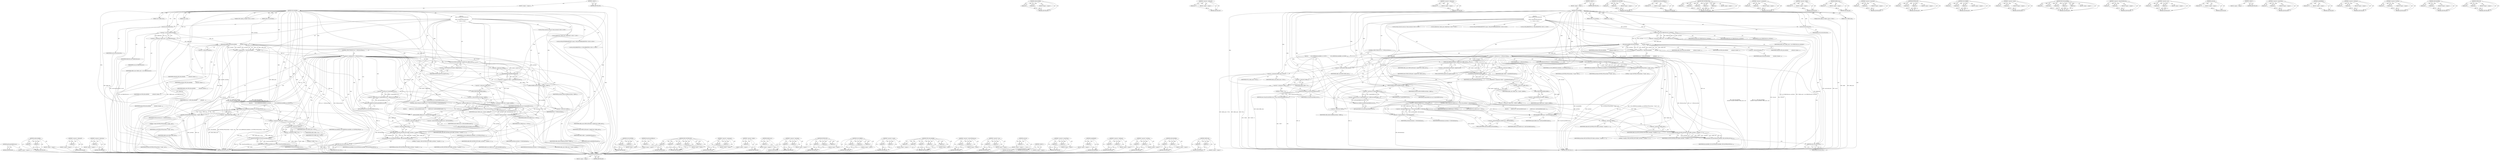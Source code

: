 digraph "CHECK_EQ" {
vulnerable_239 [label=<(METHOD,getGraphicBufferSource)>];
vulnerable_240 [label=<(BLOCK,&lt;empty&gt;,&lt;empty&gt;)>];
vulnerable_241 [label=<(METHOD_RETURN,ANY)>];
vulnerable_220 [label=<(METHOD,addActiveBuffer)>];
vulnerable_221 [label=<(PARAM,p1)>];
vulnerable_222 [label=<(PARAM,p2)>];
vulnerable_223 [label=<(BLOCK,&lt;empty&gt;,&lt;empty&gt;)>];
vulnerable_224 [label=<(METHOD_RETURN,ANY)>];
vulnerable_173 [label=<(METHOD,&lt;operator&gt;.addressOf)>];
vulnerable_174 [label=<(PARAM,p1)>];
vulnerable_175 [label=<(BLOCK,&lt;empty&gt;,&lt;empty&gt;)>];
vulnerable_176 [label=<(METHOD_RETURN,ANY)>];
vulnerable_198 [label=<(METHOD,&lt;operator&gt;.indirection)>];
vulnerable_199 [label=<(PARAM,p1)>];
vulnerable_200 [label=<(BLOCK,&lt;empty&gt;,&lt;empty&gt;)>];
vulnerable_201 [label=<(METHOD_RETURN,ANY)>];
vulnerable_6 [label=<(METHOD,&lt;global&gt;)<SUB>1</SUB>>];
vulnerable_7 [label=<(BLOCK,&lt;empty&gt;,&lt;empty&gt;)<SUB>1</SUB>>];
vulnerable_8 [label=<(METHOD,allocateBuffer)<SUB>1</SUB>>];
vulnerable_9 [label=<(PARAM,OMX_U32 portIndex)<SUB>2</SUB>>];
vulnerable_10 [label=<(PARAM,size_t size)<SUB>2</SUB>>];
vulnerable_11 [label="<(PARAM,OMX::buffer_id *buffer)<SUB>2</SUB>>"];
vulnerable_12 [label=<(PARAM,void **buffer_data)<SUB>4</SUB>>];
vulnerable_13 [label="<(BLOCK,{
     Mutex::Autolock autoLock(mLock);
 
    B...,{
     Mutex::Autolock autoLock(mLock);
 
    B...)<SUB>4</SUB>>"];
vulnerable_14 [label="<(LOCAL,Mutex.Autolock autoLock: Mutex.Autolock)<SUB>5</SUB>>"];
vulnerable_15 [label=<(autoLock,autoLock(mLock))<SUB>5</SUB>>];
vulnerable_16 [label=<(IDENTIFIER,mLock,autoLock(mLock))<SUB>5</SUB>>];
vulnerable_17 [label="<(LOCAL,BufferMeta* buffer_meta: BufferMeta*)<SUB>7</SUB>>"];
vulnerable_18 [label=<(&lt;operator&gt;.assignment,*buffer_meta = new BufferMeta(size))<SUB>7</SUB>>];
vulnerable_19 [label=<(IDENTIFIER,buffer_meta,*buffer_meta = new BufferMeta(size))<SUB>7</SUB>>];
vulnerable_20 [label=<(&lt;operator&gt;.new,new BufferMeta(size))<SUB>7</SUB>>];
vulnerable_21 [label=<(IDENTIFIER,BufferMeta,new BufferMeta(size))<SUB>7</SUB>>];
vulnerable_22 [label=<(IDENTIFIER,size,new BufferMeta(size))<SUB>7</SUB>>];
vulnerable_23 [label="<(LOCAL,OMX_BUFFERHEADERTYPE* header: OMX_BUFFERHEADERTYPE*)<SUB>9</SUB>>"];
vulnerable_24 [label="<(LOCAL,OMX_ERRORTYPE err: OMX_ERRORTYPE)<SUB>11</SUB>>"];
vulnerable_25 [label=<(&lt;operator&gt;.assignment,err = OMX_AllocateBuffer(
            mHandle, ...)<SUB>11</SUB>>];
vulnerable_26 [label=<(IDENTIFIER,err,err = OMX_AllocateBuffer(
            mHandle, ...)<SUB>11</SUB>>];
vulnerable_27 [label=<(OMX_AllocateBuffer,OMX_AllocateBuffer(
            mHandle, &amp;heade...)<SUB>11</SUB>>];
vulnerable_28 [label=<(IDENTIFIER,mHandle,OMX_AllocateBuffer(
            mHandle, &amp;heade...)<SUB>12</SUB>>];
vulnerable_29 [label=<(&lt;operator&gt;.addressOf,&amp;header)<SUB>12</SUB>>];
vulnerable_30 [label=<(IDENTIFIER,header,OMX_AllocateBuffer(
            mHandle, &amp;heade...)<SUB>12</SUB>>];
vulnerable_31 [label=<(IDENTIFIER,portIndex,OMX_AllocateBuffer(
            mHandle, &amp;heade...)<SUB>12</SUB>>];
vulnerable_32 [label=<(IDENTIFIER,buffer_meta,OMX_AllocateBuffer(
            mHandle, &amp;heade...)<SUB>12</SUB>>];
vulnerable_33 [label=<(IDENTIFIER,size,OMX_AllocateBuffer(
            mHandle, &amp;heade...)<SUB>12</SUB>>];
vulnerable_34 [label=<(CONTROL_STRUCTURE,IF,if (err != OMX_ErrorNone))<SUB>14</SUB>>];
vulnerable_35 [label=<(&lt;operator&gt;.notEquals,err != OMX_ErrorNone)<SUB>14</SUB>>];
vulnerable_36 [label=<(IDENTIFIER,err,err != OMX_ErrorNone)<SUB>14</SUB>>];
vulnerable_37 [label=<(IDENTIFIER,OMX_ErrorNone,err != OMX_ErrorNone)<SUB>14</SUB>>];
vulnerable_38 [label=<(BLOCK,{
        CLOG_ERROR(allocateBuffer, err, BUFFE...,{
        CLOG_ERROR(allocateBuffer, err, BUFFE...)<SUB>14</SUB>>];
vulnerable_39 [label=<(CLOG_ERROR,CLOG_ERROR(allocateBuffer, err, BUFFER_FMT(port...)<SUB>15</SUB>>];
vulnerable_40 [label=<(IDENTIFIER,allocateBuffer,CLOG_ERROR(allocateBuffer, err, BUFFER_FMT(port...)<SUB>15</SUB>>];
vulnerable_41 [label=<(IDENTIFIER,err,CLOG_ERROR(allocateBuffer, err, BUFFER_FMT(port...)<SUB>15</SUB>>];
vulnerable_42 [label=<(BUFFER_FMT,BUFFER_FMT(portIndex, &quot;%zu@&quot;, size))<SUB>15</SUB>>];
vulnerable_43 [label=<(IDENTIFIER,portIndex,BUFFER_FMT(portIndex, &quot;%zu@&quot;, size))<SUB>15</SUB>>];
vulnerable_44 [label=<(LITERAL,&quot;%zu@&quot;,BUFFER_FMT(portIndex, &quot;%zu@&quot;, size))<SUB>15</SUB>>];
vulnerable_45 [label=<(IDENTIFIER,size,BUFFER_FMT(portIndex, &quot;%zu@&quot;, size))<SUB>15</SUB>>];
vulnerable_46 [label=<(&lt;operator&gt;.delete,delete buffer_meta)<SUB>16</SUB>>];
vulnerable_47 [label=<(IDENTIFIER,buffer_meta,delete buffer_meta)<SUB>16</SUB>>];
vulnerable_48 [label=<(&lt;operator&gt;.assignment,buffer_meta = NULL)<SUB>17</SUB>>];
vulnerable_49 [label=<(IDENTIFIER,buffer_meta,buffer_meta = NULL)<SUB>17</SUB>>];
vulnerable_50 [label=<(IDENTIFIER,NULL,buffer_meta = NULL)<SUB>17</SUB>>];
vulnerable_51 [label=<(&lt;operator&gt;.assignment,*buffer = 0)<SUB>19</SUB>>];
vulnerable_52 [label=<(&lt;operator&gt;.indirection,*buffer)<SUB>19</SUB>>];
vulnerable_53 [label=<(IDENTIFIER,buffer,*buffer = 0)<SUB>19</SUB>>];
vulnerable_54 [label=<(LITERAL,0,*buffer = 0)<SUB>19</SUB>>];
vulnerable_55 [label=<(RETURN,return StatusFromOMXError(err);,return StatusFromOMXError(err);)<SUB>21</SUB>>];
vulnerable_56 [label=<(StatusFromOMXError,StatusFromOMXError(err))<SUB>21</SUB>>];
vulnerable_57 [label=<(IDENTIFIER,err,StatusFromOMXError(err))<SUB>21</SUB>>];
vulnerable_58 [label=<(CHECK_EQ,CHECK_EQ(header-&gt;pAppPrivate, buffer_meta))<SUB>24</SUB>>];
vulnerable_59 [label=<(&lt;operator&gt;.indirectFieldAccess,header-&gt;pAppPrivate)<SUB>24</SUB>>];
vulnerable_60 [label=<(IDENTIFIER,header,CHECK_EQ(header-&gt;pAppPrivate, buffer_meta))<SUB>24</SUB>>];
vulnerable_61 [label=<(FIELD_IDENTIFIER,pAppPrivate,pAppPrivate)<SUB>24</SUB>>];
vulnerable_62 [label=<(IDENTIFIER,buffer_meta,CHECK_EQ(header-&gt;pAppPrivate, buffer_meta))<SUB>24</SUB>>];
vulnerable_63 [label=<(&lt;operator&gt;.assignment,*buffer = makeBufferID(header))<SUB>26</SUB>>];
vulnerable_64 [label=<(&lt;operator&gt;.indirection,*buffer)<SUB>26</SUB>>];
vulnerable_65 [label=<(IDENTIFIER,buffer,*buffer = makeBufferID(header))<SUB>26</SUB>>];
vulnerable_66 [label=<(makeBufferID,makeBufferID(header))<SUB>26</SUB>>];
vulnerable_67 [label=<(IDENTIFIER,header,makeBufferID(header))<SUB>26</SUB>>];
vulnerable_68 [label=<(&lt;operator&gt;.assignment,*buffer_data = header-&gt;pBuffer)<SUB>27</SUB>>];
vulnerable_69 [label=<(&lt;operator&gt;.indirection,*buffer_data)<SUB>27</SUB>>];
vulnerable_70 [label=<(IDENTIFIER,buffer_data,*buffer_data = header-&gt;pBuffer)<SUB>27</SUB>>];
vulnerable_71 [label=<(&lt;operator&gt;.indirectFieldAccess,header-&gt;pBuffer)<SUB>27</SUB>>];
vulnerable_72 [label=<(IDENTIFIER,header,*buffer_data = header-&gt;pBuffer)<SUB>27</SUB>>];
vulnerable_73 [label=<(FIELD_IDENTIFIER,pBuffer,pBuffer)<SUB>27</SUB>>];
vulnerable_74 [label=<(addActiveBuffer,addActiveBuffer(portIndex, *buffer))<SUB>29</SUB>>];
vulnerable_75 [label=<(IDENTIFIER,portIndex,addActiveBuffer(portIndex, *buffer))<SUB>29</SUB>>];
vulnerable_76 [label=<(&lt;operator&gt;.indirection,*buffer)<SUB>29</SUB>>];
vulnerable_77 [label=<(IDENTIFIER,buffer,addActiveBuffer(portIndex, *buffer))<SUB>29</SUB>>];
vulnerable_78 [label=<(&lt;operator&gt;.greaterThan,sp&lt;GraphicBufferSource&gt; bufferSource(getGraphic...)<SUB>31</SUB>>];
vulnerable_79 [label=<(&lt;operator&gt;.lessThan,sp&lt;GraphicBufferSource)<SUB>31</SUB>>];
vulnerable_80 [label=<(IDENTIFIER,sp,sp&lt;GraphicBufferSource)<SUB>31</SUB>>];
vulnerable_81 [label=<(IDENTIFIER,GraphicBufferSource,sp&lt;GraphicBufferSource)<SUB>31</SUB>>];
vulnerable_82 [label=<(bufferSource,bufferSource(getGraphicBufferSource()))<SUB>31</SUB>>];
vulnerable_83 [label=<(getGraphicBufferSource,getGraphicBufferSource())<SUB>31</SUB>>];
vulnerable_84 [label=<(CONTROL_STRUCTURE,IF,if (bufferSource != NULL &amp;&amp; portIndex == kPortIndexInput))<SUB>32</SUB>>];
vulnerable_85 [label=<(&lt;operator&gt;.logicalAnd,bufferSource != NULL &amp;&amp; portIndex == kPortIndex...)<SUB>32</SUB>>];
vulnerable_86 [label=<(&lt;operator&gt;.notEquals,bufferSource != NULL)<SUB>32</SUB>>];
vulnerable_87 [label=<(IDENTIFIER,bufferSource,bufferSource != NULL)<SUB>32</SUB>>];
vulnerable_88 [label=<(IDENTIFIER,NULL,bufferSource != NULL)<SUB>32</SUB>>];
vulnerable_89 [label=<(&lt;operator&gt;.equals,portIndex == kPortIndexInput)<SUB>32</SUB>>];
vulnerable_90 [label=<(IDENTIFIER,portIndex,portIndex == kPortIndexInput)<SUB>32</SUB>>];
vulnerable_91 [label=<(IDENTIFIER,kPortIndexInput,portIndex == kPortIndexInput)<SUB>32</SUB>>];
vulnerable_92 [label=<(BLOCK,{
        bufferSource-&gt;addCodecBuffer(header);
 },{
        bufferSource-&gt;addCodecBuffer(header);
 })<SUB>32</SUB>>];
vulnerable_93 [label=<(addCodecBuffer,bufferSource-&gt;addCodecBuffer(header))<SUB>33</SUB>>];
vulnerable_94 [label=<(&lt;operator&gt;.indirectFieldAccess,bufferSource-&gt;addCodecBuffer)<SUB>33</SUB>>];
vulnerable_95 [label=<(IDENTIFIER,bufferSource,bufferSource-&gt;addCodecBuffer(header))<SUB>33</SUB>>];
vulnerable_96 [label=<(FIELD_IDENTIFIER,addCodecBuffer,addCodecBuffer)<SUB>33</SUB>>];
vulnerable_97 [label=<(IDENTIFIER,header,bufferSource-&gt;addCodecBuffer(header))<SUB>33</SUB>>];
vulnerable_98 [label=<(CLOG_BUFFER,CLOG_BUFFER(allocateBuffer, NEW_BUFFER_FMT(*buf...)<SUB>35</SUB>>];
vulnerable_99 [label=<(IDENTIFIER,allocateBuffer,CLOG_BUFFER(allocateBuffer, NEW_BUFFER_FMT(*buf...)<SUB>35</SUB>>];
vulnerable_100 [label=<(NEW_BUFFER_FMT,NEW_BUFFER_FMT(*buffer, portIndex, &quot;%zu@%p&quot;, si...)<SUB>35</SUB>>];
vulnerable_101 [label=<(&lt;operator&gt;.indirection,*buffer)<SUB>35</SUB>>];
vulnerable_102 [label=<(IDENTIFIER,buffer,NEW_BUFFER_FMT(*buffer, portIndex, &quot;%zu@%p&quot;, si...)<SUB>35</SUB>>];
vulnerable_103 [label=<(IDENTIFIER,portIndex,NEW_BUFFER_FMT(*buffer, portIndex, &quot;%zu@%p&quot;, si...)<SUB>35</SUB>>];
vulnerable_104 [label=<(LITERAL,&quot;%zu@%p&quot;,NEW_BUFFER_FMT(*buffer, portIndex, &quot;%zu@%p&quot;, si...)<SUB>35</SUB>>];
vulnerable_105 [label=<(IDENTIFIER,size,NEW_BUFFER_FMT(*buffer, portIndex, &quot;%zu@%p&quot;, si...)<SUB>35</SUB>>];
vulnerable_106 [label=<(&lt;operator&gt;.indirection,*buffer_data)<SUB>35</SUB>>];
vulnerable_107 [label=<(IDENTIFIER,buffer_data,NEW_BUFFER_FMT(*buffer, portIndex, &quot;%zu@%p&quot;, si...)<SUB>35</SUB>>];
vulnerable_108 [label=<(RETURN,return OK;,return OK;)<SUB>37</SUB>>];
vulnerable_109 [label=<(IDENTIFIER,OK,return OK;)<SUB>37</SUB>>];
vulnerable_110 [label=<(METHOD_RETURN,status_t)<SUB>1</SUB>>];
vulnerable_112 [label=<(METHOD_RETURN,ANY)<SUB>1</SUB>>];
vulnerable_257 [label=<(METHOD,CLOG_BUFFER)>];
vulnerable_258 [label=<(PARAM,p1)>];
vulnerable_259 [label=<(PARAM,p2)>];
vulnerable_260 [label=<(BLOCK,&lt;empty&gt;,&lt;empty&gt;)>];
vulnerable_261 [label=<(METHOD_RETURN,ANY)>];
vulnerable_202 [label=<(METHOD,StatusFromOMXError)>];
vulnerable_203 [label=<(PARAM,p1)>];
vulnerable_204 [label=<(BLOCK,&lt;empty&gt;,&lt;empty&gt;)>];
vulnerable_205 [label=<(METHOD_RETURN,ANY)>];
vulnerable_262 [label=<(METHOD,NEW_BUFFER_FMT)>];
vulnerable_263 [label=<(PARAM,p1)>];
vulnerable_264 [label=<(PARAM,p2)>];
vulnerable_265 [label=<(PARAM,p3)>];
vulnerable_266 [label=<(PARAM,p4)>];
vulnerable_267 [label=<(PARAM,p5)>];
vulnerable_268 [label=<(BLOCK,&lt;empty&gt;,&lt;empty&gt;)>];
vulnerable_269 [label=<(METHOD_RETURN,ANY)>];
vulnerable_155 [label=<(METHOD,&lt;operator&gt;.assignment)>];
vulnerable_156 [label=<(PARAM,p1)>];
vulnerable_157 [label=<(PARAM,p2)>];
vulnerable_158 [label=<(BLOCK,&lt;empty&gt;,&lt;empty&gt;)>];
vulnerable_159 [label=<(METHOD_RETURN,ANY)>];
vulnerable_194 [label=<(METHOD,&lt;operator&gt;.delete)>];
vulnerable_195 [label=<(PARAM,p1)>];
vulnerable_196 [label=<(BLOCK,&lt;empty&gt;,&lt;empty&gt;)>];
vulnerable_197 [label=<(METHOD_RETURN,ANY)>];
vulnerable_235 [label=<(METHOD,bufferSource)>];
vulnerable_236 [label=<(PARAM,p1)>];
vulnerable_237 [label=<(BLOCK,&lt;empty&gt;,&lt;empty&gt;)>];
vulnerable_238 [label=<(METHOD_RETURN,ANY)>];
vulnerable_242 [label=<(METHOD,&lt;operator&gt;.logicalAnd)>];
vulnerable_243 [label=<(PARAM,p1)>];
vulnerable_244 [label=<(PARAM,p2)>];
vulnerable_245 [label=<(BLOCK,&lt;empty&gt;,&lt;empty&gt;)>];
vulnerable_246 [label=<(METHOD_RETURN,ANY)>];
vulnerable_188 [label=<(METHOD,BUFFER_FMT)>];
vulnerable_189 [label=<(PARAM,p1)>];
vulnerable_190 [label=<(PARAM,p2)>];
vulnerable_191 [label=<(PARAM,p3)>];
vulnerable_192 [label=<(BLOCK,&lt;empty&gt;,&lt;empty&gt;)>];
vulnerable_193 [label=<(METHOD_RETURN,ANY)>];
vulnerable_182 [label=<(METHOD,CLOG_ERROR)>];
vulnerable_183 [label=<(PARAM,p1)>];
vulnerable_184 [label=<(PARAM,p2)>];
vulnerable_185 [label=<(PARAM,p3)>];
vulnerable_186 [label=<(BLOCK,&lt;empty&gt;,&lt;empty&gt;)>];
vulnerable_187 [label=<(METHOD_RETURN,ANY)>];
vulnerable_247 [label=<(METHOD,&lt;operator&gt;.equals)>];
vulnerable_248 [label=<(PARAM,p1)>];
vulnerable_249 [label=<(PARAM,p2)>];
vulnerable_250 [label=<(BLOCK,&lt;empty&gt;,&lt;empty&gt;)>];
vulnerable_251 [label=<(METHOD_RETURN,ANY)>];
vulnerable_165 [label=<(METHOD,OMX_AllocateBuffer)>];
vulnerable_166 [label=<(PARAM,p1)>];
vulnerable_167 [label=<(PARAM,p2)>];
vulnerable_168 [label=<(PARAM,p3)>];
vulnerable_169 [label=<(PARAM,p4)>];
vulnerable_170 [label=<(PARAM,p5)>];
vulnerable_171 [label=<(BLOCK,&lt;empty&gt;,&lt;empty&gt;)>];
vulnerable_172 [label=<(METHOD_RETURN,ANY)>];
vulnerable_211 [label=<(METHOD,&lt;operator&gt;.indirectFieldAccess)>];
vulnerable_212 [label=<(PARAM,p1)>];
vulnerable_213 [label=<(PARAM,p2)>];
vulnerable_214 [label=<(BLOCK,&lt;empty&gt;,&lt;empty&gt;)>];
vulnerable_215 [label=<(METHOD_RETURN,ANY)>];
vulnerable_160 [label=<(METHOD,&lt;operator&gt;.new)>];
vulnerable_161 [label=<(PARAM,p1)>];
vulnerable_162 [label=<(PARAM,p2)>];
vulnerable_163 [label=<(BLOCK,&lt;empty&gt;,&lt;empty&gt;)>];
vulnerable_164 [label=<(METHOD_RETURN,ANY)>];
vulnerable_151 [label=<(METHOD,autoLock)>];
vulnerable_152 [label=<(PARAM,p1)>];
vulnerable_153 [label=<(BLOCK,&lt;empty&gt;,&lt;empty&gt;)>];
vulnerable_154 [label=<(METHOD_RETURN,ANY)>];
vulnerable_145 [label=<(METHOD,&lt;global&gt;)<SUB>1</SUB>>];
vulnerable_146 [label=<(BLOCK,&lt;empty&gt;,&lt;empty&gt;)>];
vulnerable_147 [label=<(METHOD_RETURN,ANY)>];
vulnerable_225 [label=<(METHOD,&lt;operator&gt;.greaterThan)>];
vulnerable_226 [label=<(PARAM,p1)>];
vulnerable_227 [label=<(PARAM,p2)>];
vulnerable_228 [label=<(BLOCK,&lt;empty&gt;,&lt;empty&gt;)>];
vulnerable_229 [label=<(METHOD_RETURN,ANY)>];
vulnerable_216 [label=<(METHOD,makeBufferID)>];
vulnerable_217 [label=<(PARAM,p1)>];
vulnerable_218 [label=<(BLOCK,&lt;empty&gt;,&lt;empty&gt;)>];
vulnerable_219 [label=<(METHOD_RETURN,ANY)>];
vulnerable_177 [label=<(METHOD,&lt;operator&gt;.notEquals)>];
vulnerable_178 [label=<(PARAM,p1)>];
vulnerable_179 [label=<(PARAM,p2)>];
vulnerable_180 [label=<(BLOCK,&lt;empty&gt;,&lt;empty&gt;)>];
vulnerable_181 [label=<(METHOD_RETURN,ANY)>];
vulnerable_230 [label=<(METHOD,&lt;operator&gt;.lessThan)>];
vulnerable_231 [label=<(PARAM,p1)>];
vulnerable_232 [label=<(PARAM,p2)>];
vulnerable_233 [label=<(BLOCK,&lt;empty&gt;,&lt;empty&gt;)>];
vulnerable_234 [label=<(METHOD_RETURN,ANY)>];
vulnerable_252 [label=<(METHOD,addCodecBuffer)>];
vulnerable_253 [label=<(PARAM,p1)>];
vulnerable_254 [label=<(PARAM,p2)>];
vulnerable_255 [label=<(BLOCK,&lt;empty&gt;,&lt;empty&gt;)>];
vulnerable_256 [label=<(METHOD_RETURN,ANY)>];
vulnerable_206 [label=<(METHOD,CHECK_EQ)>];
vulnerable_207 [label=<(PARAM,p1)>];
vulnerable_208 [label=<(PARAM,p2)>];
vulnerable_209 [label=<(BLOCK,&lt;empty&gt;,&lt;empty&gt;)>];
vulnerable_210 [label=<(METHOD_RETURN,ANY)>];
fixed_241 [label=<(METHOD,getGraphicBufferSource)>];
fixed_242 [label=<(BLOCK,&lt;empty&gt;,&lt;empty&gt;)>];
fixed_243 [label=<(METHOD_RETURN,ANY)>];
fixed_222 [label=<(METHOD,addActiveBuffer)>];
fixed_223 [label=<(PARAM,p1)>];
fixed_224 [label=<(PARAM,p2)>];
fixed_225 [label=<(BLOCK,&lt;empty&gt;,&lt;empty&gt;)>];
fixed_226 [label=<(METHOD_RETURN,ANY)>];
fixed_175 [label=<(METHOD,&lt;operator&gt;.addressOf)>];
fixed_176 [label=<(PARAM,p1)>];
fixed_177 [label=<(BLOCK,&lt;empty&gt;,&lt;empty&gt;)>];
fixed_178 [label=<(METHOD_RETURN,ANY)>];
fixed_200 [label=<(METHOD,&lt;operator&gt;.indirection)>];
fixed_201 [label=<(PARAM,p1)>];
fixed_202 [label=<(BLOCK,&lt;empty&gt;,&lt;empty&gt;)>];
fixed_203 [label=<(METHOD_RETURN,ANY)>];
fixed_6 [label=<(METHOD,&lt;global&gt;)<SUB>1</SUB>>];
fixed_7 [label=<(BLOCK,&lt;empty&gt;,&lt;empty&gt;)<SUB>1</SUB>>];
fixed_8 [label=<(METHOD,allocateBuffer)<SUB>1</SUB>>];
fixed_9 [label=<(PARAM,OMX_U32 portIndex)<SUB>2</SUB>>];
fixed_10 [label=<(PARAM,size_t size)<SUB>2</SUB>>];
fixed_11 [label="<(PARAM,OMX::buffer_id *buffer)<SUB>2</SUB>>"];
fixed_12 [label=<(PARAM,void **buffer_data)<SUB>4</SUB>>];
fixed_13 [label="<(BLOCK,{
     Mutex::Autolock autoLock(mLock);
 
    B...,{
     Mutex::Autolock autoLock(mLock);
 
    B...)<SUB>4</SUB>>"];
fixed_14 [label="<(LOCAL,Mutex.Autolock autoLock: Mutex.Autolock)<SUB>5</SUB>>"];
fixed_15 [label=<(autoLock,autoLock(mLock))<SUB>5</SUB>>];
fixed_16 [label=<(IDENTIFIER,mLock,autoLock(mLock))<SUB>5</SUB>>];
fixed_17 [label="<(LOCAL,BufferMeta* buffer_meta: BufferMeta*)<SUB>7</SUB>>"];
fixed_18 [label=<(&lt;operator&gt;.assignment,*buffer_meta = new BufferMeta(size, portIndex))<SUB>7</SUB>>];
fixed_19 [label=<(IDENTIFIER,buffer_meta,*buffer_meta = new BufferMeta(size, portIndex))<SUB>7</SUB>>];
fixed_20 [label=<(&lt;operator&gt;.new,new BufferMeta(size, portIndex))<SUB>7</SUB>>];
fixed_21 [label=<(IDENTIFIER,BufferMeta,new BufferMeta(size, portIndex))<SUB>7</SUB>>];
fixed_22 [label=<(IDENTIFIER,size,new BufferMeta(size, portIndex))<SUB>7</SUB>>];
fixed_23 [label=<(IDENTIFIER,portIndex,new BufferMeta(size, portIndex))<SUB>7</SUB>>];
fixed_24 [label="<(LOCAL,OMX_BUFFERHEADERTYPE* header: OMX_BUFFERHEADERTYPE*)<SUB>9</SUB>>"];
fixed_25 [label="<(LOCAL,OMX_ERRORTYPE err: OMX_ERRORTYPE)<SUB>11</SUB>>"];
fixed_26 [label=<(&lt;operator&gt;.assignment,err = OMX_AllocateBuffer(
            mHandle, ...)<SUB>11</SUB>>];
fixed_27 [label=<(IDENTIFIER,err,err = OMX_AllocateBuffer(
            mHandle, ...)<SUB>11</SUB>>];
fixed_28 [label=<(OMX_AllocateBuffer,OMX_AllocateBuffer(
            mHandle, &amp;heade...)<SUB>11</SUB>>];
fixed_29 [label=<(IDENTIFIER,mHandle,OMX_AllocateBuffer(
            mHandle, &amp;heade...)<SUB>12</SUB>>];
fixed_30 [label=<(&lt;operator&gt;.addressOf,&amp;header)<SUB>12</SUB>>];
fixed_31 [label=<(IDENTIFIER,header,OMX_AllocateBuffer(
            mHandle, &amp;heade...)<SUB>12</SUB>>];
fixed_32 [label=<(IDENTIFIER,portIndex,OMX_AllocateBuffer(
            mHandle, &amp;heade...)<SUB>12</SUB>>];
fixed_33 [label=<(IDENTIFIER,buffer_meta,OMX_AllocateBuffer(
            mHandle, &amp;heade...)<SUB>12</SUB>>];
fixed_34 [label=<(IDENTIFIER,size,OMX_AllocateBuffer(
            mHandle, &amp;heade...)<SUB>12</SUB>>];
fixed_35 [label=<(CONTROL_STRUCTURE,IF,if (err != OMX_ErrorNone))<SUB>14</SUB>>];
fixed_36 [label=<(&lt;operator&gt;.notEquals,err != OMX_ErrorNone)<SUB>14</SUB>>];
fixed_37 [label=<(IDENTIFIER,err,err != OMX_ErrorNone)<SUB>14</SUB>>];
fixed_38 [label=<(IDENTIFIER,OMX_ErrorNone,err != OMX_ErrorNone)<SUB>14</SUB>>];
fixed_39 [label=<(BLOCK,{
        CLOG_ERROR(allocateBuffer, err, BUFFE...,{
        CLOG_ERROR(allocateBuffer, err, BUFFE...)<SUB>14</SUB>>];
fixed_40 [label=<(CLOG_ERROR,CLOG_ERROR(allocateBuffer, err, BUFFER_FMT(port...)<SUB>15</SUB>>];
fixed_41 [label=<(IDENTIFIER,allocateBuffer,CLOG_ERROR(allocateBuffer, err, BUFFER_FMT(port...)<SUB>15</SUB>>];
fixed_42 [label=<(IDENTIFIER,err,CLOG_ERROR(allocateBuffer, err, BUFFER_FMT(port...)<SUB>15</SUB>>];
fixed_43 [label=<(BUFFER_FMT,BUFFER_FMT(portIndex, &quot;%zu@&quot;, size))<SUB>15</SUB>>];
fixed_44 [label=<(IDENTIFIER,portIndex,BUFFER_FMT(portIndex, &quot;%zu@&quot;, size))<SUB>15</SUB>>];
fixed_45 [label=<(LITERAL,&quot;%zu@&quot;,BUFFER_FMT(portIndex, &quot;%zu@&quot;, size))<SUB>15</SUB>>];
fixed_46 [label=<(IDENTIFIER,size,BUFFER_FMT(portIndex, &quot;%zu@&quot;, size))<SUB>15</SUB>>];
fixed_47 [label=<(&lt;operator&gt;.delete,delete buffer_meta)<SUB>16</SUB>>];
fixed_48 [label=<(IDENTIFIER,buffer_meta,delete buffer_meta)<SUB>16</SUB>>];
fixed_49 [label=<(&lt;operator&gt;.assignment,buffer_meta = NULL)<SUB>17</SUB>>];
fixed_50 [label=<(IDENTIFIER,buffer_meta,buffer_meta = NULL)<SUB>17</SUB>>];
fixed_51 [label=<(IDENTIFIER,NULL,buffer_meta = NULL)<SUB>17</SUB>>];
fixed_52 [label=<(&lt;operator&gt;.assignment,*buffer = 0)<SUB>19</SUB>>];
fixed_53 [label=<(&lt;operator&gt;.indirection,*buffer)<SUB>19</SUB>>];
fixed_54 [label=<(IDENTIFIER,buffer,*buffer = 0)<SUB>19</SUB>>];
fixed_55 [label=<(LITERAL,0,*buffer = 0)<SUB>19</SUB>>];
fixed_56 [label=<(RETURN,return StatusFromOMXError(err);,return StatusFromOMXError(err);)<SUB>21</SUB>>];
fixed_57 [label=<(StatusFromOMXError,StatusFromOMXError(err))<SUB>21</SUB>>];
fixed_58 [label=<(IDENTIFIER,err,StatusFromOMXError(err))<SUB>21</SUB>>];
fixed_59 [label=<(CHECK_EQ,CHECK_EQ(header-&gt;pAppPrivate, buffer_meta))<SUB>24</SUB>>];
fixed_60 [label=<(&lt;operator&gt;.indirectFieldAccess,header-&gt;pAppPrivate)<SUB>24</SUB>>];
fixed_61 [label=<(IDENTIFIER,header,CHECK_EQ(header-&gt;pAppPrivate, buffer_meta))<SUB>24</SUB>>];
fixed_62 [label=<(FIELD_IDENTIFIER,pAppPrivate,pAppPrivate)<SUB>24</SUB>>];
fixed_63 [label=<(IDENTIFIER,buffer_meta,CHECK_EQ(header-&gt;pAppPrivate, buffer_meta))<SUB>24</SUB>>];
fixed_64 [label=<(&lt;operator&gt;.assignment,*buffer = makeBufferID(header))<SUB>26</SUB>>];
fixed_65 [label=<(&lt;operator&gt;.indirection,*buffer)<SUB>26</SUB>>];
fixed_66 [label=<(IDENTIFIER,buffer,*buffer = makeBufferID(header))<SUB>26</SUB>>];
fixed_67 [label=<(makeBufferID,makeBufferID(header))<SUB>26</SUB>>];
fixed_68 [label=<(IDENTIFIER,header,makeBufferID(header))<SUB>26</SUB>>];
fixed_69 [label=<(&lt;operator&gt;.assignment,*buffer_data = header-&gt;pBuffer)<SUB>27</SUB>>];
fixed_70 [label=<(&lt;operator&gt;.indirection,*buffer_data)<SUB>27</SUB>>];
fixed_71 [label=<(IDENTIFIER,buffer_data,*buffer_data = header-&gt;pBuffer)<SUB>27</SUB>>];
fixed_72 [label=<(&lt;operator&gt;.indirectFieldAccess,header-&gt;pBuffer)<SUB>27</SUB>>];
fixed_73 [label=<(IDENTIFIER,header,*buffer_data = header-&gt;pBuffer)<SUB>27</SUB>>];
fixed_74 [label=<(FIELD_IDENTIFIER,pBuffer,pBuffer)<SUB>27</SUB>>];
fixed_75 [label=<(addActiveBuffer,addActiveBuffer(portIndex, *buffer))<SUB>29</SUB>>];
fixed_76 [label=<(IDENTIFIER,portIndex,addActiveBuffer(portIndex, *buffer))<SUB>29</SUB>>];
fixed_77 [label=<(&lt;operator&gt;.indirection,*buffer)<SUB>29</SUB>>];
fixed_78 [label=<(IDENTIFIER,buffer,addActiveBuffer(portIndex, *buffer))<SUB>29</SUB>>];
fixed_79 [label=<(&lt;operator&gt;.greaterThan,sp&lt;GraphicBufferSource&gt; bufferSource(getGraphic...)<SUB>31</SUB>>];
fixed_80 [label=<(&lt;operator&gt;.lessThan,sp&lt;GraphicBufferSource)<SUB>31</SUB>>];
fixed_81 [label=<(IDENTIFIER,sp,sp&lt;GraphicBufferSource)<SUB>31</SUB>>];
fixed_82 [label=<(IDENTIFIER,GraphicBufferSource,sp&lt;GraphicBufferSource)<SUB>31</SUB>>];
fixed_83 [label=<(bufferSource,bufferSource(getGraphicBufferSource()))<SUB>31</SUB>>];
fixed_84 [label=<(getGraphicBufferSource,getGraphicBufferSource())<SUB>31</SUB>>];
fixed_85 [label=<(CONTROL_STRUCTURE,IF,if (bufferSource != NULL &amp;&amp; portIndex == kPortIndexInput))<SUB>32</SUB>>];
fixed_86 [label=<(&lt;operator&gt;.logicalAnd,bufferSource != NULL &amp;&amp; portIndex == kPortIndex...)<SUB>32</SUB>>];
fixed_87 [label=<(&lt;operator&gt;.notEquals,bufferSource != NULL)<SUB>32</SUB>>];
fixed_88 [label=<(IDENTIFIER,bufferSource,bufferSource != NULL)<SUB>32</SUB>>];
fixed_89 [label=<(IDENTIFIER,NULL,bufferSource != NULL)<SUB>32</SUB>>];
fixed_90 [label=<(&lt;operator&gt;.equals,portIndex == kPortIndexInput)<SUB>32</SUB>>];
fixed_91 [label=<(IDENTIFIER,portIndex,portIndex == kPortIndexInput)<SUB>32</SUB>>];
fixed_92 [label=<(IDENTIFIER,kPortIndexInput,portIndex == kPortIndexInput)<SUB>32</SUB>>];
fixed_93 [label=<(BLOCK,{
        bufferSource-&gt;addCodecBuffer(header);
 },{
        bufferSource-&gt;addCodecBuffer(header);
 })<SUB>32</SUB>>];
fixed_94 [label=<(addCodecBuffer,bufferSource-&gt;addCodecBuffer(header))<SUB>33</SUB>>];
fixed_95 [label=<(&lt;operator&gt;.indirectFieldAccess,bufferSource-&gt;addCodecBuffer)<SUB>33</SUB>>];
fixed_96 [label=<(IDENTIFIER,bufferSource,bufferSource-&gt;addCodecBuffer(header))<SUB>33</SUB>>];
fixed_97 [label=<(FIELD_IDENTIFIER,addCodecBuffer,addCodecBuffer)<SUB>33</SUB>>];
fixed_98 [label=<(IDENTIFIER,header,bufferSource-&gt;addCodecBuffer(header))<SUB>33</SUB>>];
fixed_99 [label=<(CLOG_BUFFER,CLOG_BUFFER(allocateBuffer, NEW_BUFFER_FMT(*buf...)<SUB>35</SUB>>];
fixed_100 [label=<(IDENTIFIER,allocateBuffer,CLOG_BUFFER(allocateBuffer, NEW_BUFFER_FMT(*buf...)<SUB>35</SUB>>];
fixed_101 [label=<(NEW_BUFFER_FMT,NEW_BUFFER_FMT(*buffer, portIndex, &quot;%zu@%p&quot;, si...)<SUB>35</SUB>>];
fixed_102 [label=<(&lt;operator&gt;.indirection,*buffer)<SUB>35</SUB>>];
fixed_103 [label=<(IDENTIFIER,buffer,NEW_BUFFER_FMT(*buffer, portIndex, &quot;%zu@%p&quot;, si...)<SUB>35</SUB>>];
fixed_104 [label=<(IDENTIFIER,portIndex,NEW_BUFFER_FMT(*buffer, portIndex, &quot;%zu@%p&quot;, si...)<SUB>35</SUB>>];
fixed_105 [label=<(LITERAL,&quot;%zu@%p&quot;,NEW_BUFFER_FMT(*buffer, portIndex, &quot;%zu@%p&quot;, si...)<SUB>35</SUB>>];
fixed_106 [label=<(IDENTIFIER,size,NEW_BUFFER_FMT(*buffer, portIndex, &quot;%zu@%p&quot;, si...)<SUB>35</SUB>>];
fixed_107 [label=<(&lt;operator&gt;.indirection,*buffer_data)<SUB>35</SUB>>];
fixed_108 [label=<(IDENTIFIER,buffer_data,NEW_BUFFER_FMT(*buffer, portIndex, &quot;%zu@%p&quot;, si...)<SUB>35</SUB>>];
fixed_109 [label=<(RETURN,return OK;,return OK;)<SUB>37</SUB>>];
fixed_110 [label=<(IDENTIFIER,OK,return OK;)<SUB>37</SUB>>];
fixed_111 [label=<(METHOD_RETURN,status_t)<SUB>1</SUB>>];
fixed_113 [label=<(METHOD_RETURN,ANY)<SUB>1</SUB>>];
fixed_259 [label=<(METHOD,CLOG_BUFFER)>];
fixed_260 [label=<(PARAM,p1)>];
fixed_261 [label=<(PARAM,p2)>];
fixed_262 [label=<(BLOCK,&lt;empty&gt;,&lt;empty&gt;)>];
fixed_263 [label=<(METHOD_RETURN,ANY)>];
fixed_204 [label=<(METHOD,StatusFromOMXError)>];
fixed_205 [label=<(PARAM,p1)>];
fixed_206 [label=<(BLOCK,&lt;empty&gt;,&lt;empty&gt;)>];
fixed_207 [label=<(METHOD_RETURN,ANY)>];
fixed_264 [label=<(METHOD,NEW_BUFFER_FMT)>];
fixed_265 [label=<(PARAM,p1)>];
fixed_266 [label=<(PARAM,p2)>];
fixed_267 [label=<(PARAM,p3)>];
fixed_268 [label=<(PARAM,p4)>];
fixed_269 [label=<(PARAM,p5)>];
fixed_270 [label=<(BLOCK,&lt;empty&gt;,&lt;empty&gt;)>];
fixed_271 [label=<(METHOD_RETURN,ANY)>];
fixed_156 [label=<(METHOD,&lt;operator&gt;.assignment)>];
fixed_157 [label=<(PARAM,p1)>];
fixed_158 [label=<(PARAM,p2)>];
fixed_159 [label=<(BLOCK,&lt;empty&gt;,&lt;empty&gt;)>];
fixed_160 [label=<(METHOD_RETURN,ANY)>];
fixed_196 [label=<(METHOD,&lt;operator&gt;.delete)>];
fixed_197 [label=<(PARAM,p1)>];
fixed_198 [label=<(BLOCK,&lt;empty&gt;,&lt;empty&gt;)>];
fixed_199 [label=<(METHOD_RETURN,ANY)>];
fixed_237 [label=<(METHOD,bufferSource)>];
fixed_238 [label=<(PARAM,p1)>];
fixed_239 [label=<(BLOCK,&lt;empty&gt;,&lt;empty&gt;)>];
fixed_240 [label=<(METHOD_RETURN,ANY)>];
fixed_244 [label=<(METHOD,&lt;operator&gt;.logicalAnd)>];
fixed_245 [label=<(PARAM,p1)>];
fixed_246 [label=<(PARAM,p2)>];
fixed_247 [label=<(BLOCK,&lt;empty&gt;,&lt;empty&gt;)>];
fixed_248 [label=<(METHOD_RETURN,ANY)>];
fixed_190 [label=<(METHOD,BUFFER_FMT)>];
fixed_191 [label=<(PARAM,p1)>];
fixed_192 [label=<(PARAM,p2)>];
fixed_193 [label=<(PARAM,p3)>];
fixed_194 [label=<(BLOCK,&lt;empty&gt;,&lt;empty&gt;)>];
fixed_195 [label=<(METHOD_RETURN,ANY)>];
fixed_184 [label=<(METHOD,CLOG_ERROR)>];
fixed_185 [label=<(PARAM,p1)>];
fixed_186 [label=<(PARAM,p2)>];
fixed_187 [label=<(PARAM,p3)>];
fixed_188 [label=<(BLOCK,&lt;empty&gt;,&lt;empty&gt;)>];
fixed_189 [label=<(METHOD_RETURN,ANY)>];
fixed_249 [label=<(METHOD,&lt;operator&gt;.equals)>];
fixed_250 [label=<(PARAM,p1)>];
fixed_251 [label=<(PARAM,p2)>];
fixed_252 [label=<(BLOCK,&lt;empty&gt;,&lt;empty&gt;)>];
fixed_253 [label=<(METHOD_RETURN,ANY)>];
fixed_167 [label=<(METHOD,OMX_AllocateBuffer)>];
fixed_168 [label=<(PARAM,p1)>];
fixed_169 [label=<(PARAM,p2)>];
fixed_170 [label=<(PARAM,p3)>];
fixed_171 [label=<(PARAM,p4)>];
fixed_172 [label=<(PARAM,p5)>];
fixed_173 [label=<(BLOCK,&lt;empty&gt;,&lt;empty&gt;)>];
fixed_174 [label=<(METHOD_RETURN,ANY)>];
fixed_213 [label=<(METHOD,&lt;operator&gt;.indirectFieldAccess)>];
fixed_214 [label=<(PARAM,p1)>];
fixed_215 [label=<(PARAM,p2)>];
fixed_216 [label=<(BLOCK,&lt;empty&gt;,&lt;empty&gt;)>];
fixed_217 [label=<(METHOD_RETURN,ANY)>];
fixed_161 [label=<(METHOD,&lt;operator&gt;.new)>];
fixed_162 [label=<(PARAM,p1)>];
fixed_163 [label=<(PARAM,p2)>];
fixed_164 [label=<(PARAM,p3)>];
fixed_165 [label=<(BLOCK,&lt;empty&gt;,&lt;empty&gt;)>];
fixed_166 [label=<(METHOD_RETURN,ANY)>];
fixed_152 [label=<(METHOD,autoLock)>];
fixed_153 [label=<(PARAM,p1)>];
fixed_154 [label=<(BLOCK,&lt;empty&gt;,&lt;empty&gt;)>];
fixed_155 [label=<(METHOD_RETURN,ANY)>];
fixed_146 [label=<(METHOD,&lt;global&gt;)<SUB>1</SUB>>];
fixed_147 [label=<(BLOCK,&lt;empty&gt;,&lt;empty&gt;)>];
fixed_148 [label=<(METHOD_RETURN,ANY)>];
fixed_227 [label=<(METHOD,&lt;operator&gt;.greaterThan)>];
fixed_228 [label=<(PARAM,p1)>];
fixed_229 [label=<(PARAM,p2)>];
fixed_230 [label=<(BLOCK,&lt;empty&gt;,&lt;empty&gt;)>];
fixed_231 [label=<(METHOD_RETURN,ANY)>];
fixed_218 [label=<(METHOD,makeBufferID)>];
fixed_219 [label=<(PARAM,p1)>];
fixed_220 [label=<(BLOCK,&lt;empty&gt;,&lt;empty&gt;)>];
fixed_221 [label=<(METHOD_RETURN,ANY)>];
fixed_179 [label=<(METHOD,&lt;operator&gt;.notEquals)>];
fixed_180 [label=<(PARAM,p1)>];
fixed_181 [label=<(PARAM,p2)>];
fixed_182 [label=<(BLOCK,&lt;empty&gt;,&lt;empty&gt;)>];
fixed_183 [label=<(METHOD_RETURN,ANY)>];
fixed_232 [label=<(METHOD,&lt;operator&gt;.lessThan)>];
fixed_233 [label=<(PARAM,p1)>];
fixed_234 [label=<(PARAM,p2)>];
fixed_235 [label=<(BLOCK,&lt;empty&gt;,&lt;empty&gt;)>];
fixed_236 [label=<(METHOD_RETURN,ANY)>];
fixed_254 [label=<(METHOD,addCodecBuffer)>];
fixed_255 [label=<(PARAM,p1)>];
fixed_256 [label=<(PARAM,p2)>];
fixed_257 [label=<(BLOCK,&lt;empty&gt;,&lt;empty&gt;)>];
fixed_258 [label=<(METHOD_RETURN,ANY)>];
fixed_208 [label=<(METHOD,CHECK_EQ)>];
fixed_209 [label=<(PARAM,p1)>];
fixed_210 [label=<(PARAM,p2)>];
fixed_211 [label=<(BLOCK,&lt;empty&gt;,&lt;empty&gt;)>];
fixed_212 [label=<(METHOD_RETURN,ANY)>];
vulnerable_239 -> vulnerable_240  [key=0, label="AST: "];
vulnerable_239 -> vulnerable_241  [key=0, label="AST: "];
vulnerable_239 -> vulnerable_241  [key=1, label="CFG: "];
vulnerable_240 -> fixed_241  [key=0];
vulnerable_241 -> fixed_241  [key=0];
vulnerable_220 -> vulnerable_221  [key=0, label="AST: "];
vulnerable_220 -> vulnerable_221  [key=1, label="DDG: "];
vulnerable_220 -> vulnerable_223  [key=0, label="AST: "];
vulnerable_220 -> vulnerable_222  [key=0, label="AST: "];
vulnerable_220 -> vulnerable_222  [key=1, label="DDG: "];
vulnerable_220 -> vulnerable_224  [key=0, label="AST: "];
vulnerable_220 -> vulnerable_224  [key=1, label="CFG: "];
vulnerable_221 -> vulnerable_224  [key=0, label="DDG: p1"];
vulnerable_222 -> vulnerable_224  [key=0, label="DDG: p2"];
vulnerable_223 -> fixed_241  [key=0];
vulnerable_224 -> fixed_241  [key=0];
vulnerable_173 -> vulnerable_174  [key=0, label="AST: "];
vulnerable_173 -> vulnerable_174  [key=1, label="DDG: "];
vulnerable_173 -> vulnerable_175  [key=0, label="AST: "];
vulnerable_173 -> vulnerable_176  [key=0, label="AST: "];
vulnerable_173 -> vulnerable_176  [key=1, label="CFG: "];
vulnerable_174 -> vulnerable_176  [key=0, label="DDG: p1"];
vulnerable_175 -> fixed_241  [key=0];
vulnerable_176 -> fixed_241  [key=0];
vulnerable_198 -> vulnerable_199  [key=0, label="AST: "];
vulnerable_198 -> vulnerable_199  [key=1, label="DDG: "];
vulnerable_198 -> vulnerable_200  [key=0, label="AST: "];
vulnerable_198 -> vulnerable_201  [key=0, label="AST: "];
vulnerable_198 -> vulnerable_201  [key=1, label="CFG: "];
vulnerable_199 -> vulnerable_201  [key=0, label="DDG: p1"];
vulnerable_200 -> fixed_241  [key=0];
vulnerable_201 -> fixed_241  [key=0];
vulnerable_6 -> vulnerable_7  [key=0, label="AST: "];
vulnerable_6 -> vulnerable_112  [key=0, label="AST: "];
vulnerable_6 -> vulnerable_112  [key=1, label="CFG: "];
vulnerable_7 -> vulnerable_8  [key=0, label="AST: "];
vulnerable_8 -> vulnerable_9  [key=0, label="AST: "];
vulnerable_8 -> vulnerable_9  [key=1, label="DDG: "];
vulnerable_8 -> vulnerable_10  [key=0, label="AST: "];
vulnerable_8 -> vulnerable_10  [key=1, label="DDG: "];
vulnerable_8 -> vulnerable_11  [key=0, label="AST: "];
vulnerable_8 -> vulnerable_11  [key=1, label="DDG: "];
vulnerable_8 -> vulnerable_12  [key=0, label="AST: "];
vulnerable_8 -> vulnerable_12  [key=1, label="DDG: "];
vulnerable_8 -> vulnerable_13  [key=0, label="AST: "];
vulnerable_8 -> vulnerable_110  [key=0, label="AST: "];
vulnerable_8 -> vulnerable_15  [key=0, label="CFG: "];
vulnerable_8 -> vulnerable_15  [key=1, label="DDG: "];
vulnerable_8 -> vulnerable_108  [key=0, label="DDG: "];
vulnerable_8 -> vulnerable_58  [key=0, label="DDG: "];
vulnerable_8 -> vulnerable_74  [key=0, label="DDG: "];
vulnerable_8 -> vulnerable_98  [key=0, label="DDG: "];
vulnerable_8 -> vulnerable_109  [key=0, label="DDG: "];
vulnerable_8 -> vulnerable_20  [key=0, label="DDG: "];
vulnerable_8 -> vulnerable_27  [key=0, label="DDG: "];
vulnerable_8 -> vulnerable_35  [key=0, label="DDG: "];
vulnerable_8 -> vulnerable_48  [key=0, label="DDG: "];
vulnerable_8 -> vulnerable_51  [key=0, label="DDG: "];
vulnerable_8 -> vulnerable_66  [key=0, label="DDG: "];
vulnerable_8 -> vulnerable_79  [key=0, label="DDG: "];
vulnerable_8 -> vulnerable_82  [key=0, label="DDG: "];
vulnerable_8 -> vulnerable_100  [key=0, label="DDG: "];
vulnerable_8 -> vulnerable_39  [key=0, label="DDG: "];
vulnerable_8 -> vulnerable_46  [key=0, label="DDG: "];
vulnerable_8 -> vulnerable_86  [key=0, label="DDG: "];
vulnerable_8 -> vulnerable_89  [key=0, label="DDG: "];
vulnerable_8 -> vulnerable_93  [key=0, label="DDG: "];
vulnerable_8 -> vulnerable_42  [key=0, label="DDG: "];
vulnerable_8 -> vulnerable_56  [key=0, label="DDG: "];
vulnerable_9 -> vulnerable_27  [key=0, label="DDG: portIndex"];
vulnerable_10 -> vulnerable_20  [key=0, label="DDG: size"];
vulnerable_11 -> vulnerable_110  [key=0, label="DDG: buffer"];
vulnerable_12 -> vulnerable_110  [key=0, label="DDG: buffer_data"];
vulnerable_13 -> vulnerable_14  [key=0, label="AST: "];
vulnerable_13 -> vulnerable_15  [key=0, label="AST: "];
vulnerable_13 -> vulnerable_17  [key=0, label="AST: "];
vulnerable_13 -> vulnerable_18  [key=0, label="AST: "];
vulnerable_13 -> vulnerable_23  [key=0, label="AST: "];
vulnerable_13 -> vulnerable_24  [key=0, label="AST: "];
vulnerable_13 -> vulnerable_25  [key=0, label="AST: "];
vulnerable_13 -> vulnerable_34  [key=0, label="AST: "];
vulnerable_13 -> vulnerable_58  [key=0, label="AST: "];
vulnerable_13 -> vulnerable_63  [key=0, label="AST: "];
vulnerable_13 -> vulnerable_68  [key=0, label="AST: "];
vulnerable_13 -> vulnerable_74  [key=0, label="AST: "];
vulnerable_13 -> vulnerable_78  [key=0, label="AST: "];
vulnerable_13 -> vulnerable_84  [key=0, label="AST: "];
vulnerable_13 -> vulnerable_98  [key=0, label="AST: "];
vulnerable_13 -> vulnerable_108  [key=0, label="AST: "];
vulnerable_14 -> fixed_241  [key=0];
vulnerable_15 -> vulnerable_16  [key=0, label="AST: "];
vulnerable_15 -> vulnerable_20  [key=0, label="CFG: "];
vulnerable_15 -> vulnerable_110  [key=0, label="DDG: autoLock(mLock)"];
vulnerable_15 -> vulnerable_110  [key=1, label="DDG: mLock"];
vulnerable_16 -> fixed_241  [key=0];
vulnerable_17 -> fixed_241  [key=0];
vulnerable_18 -> vulnerable_19  [key=0, label="AST: "];
vulnerable_18 -> vulnerable_20  [key=0, label="AST: "];
vulnerable_18 -> vulnerable_29  [key=0, label="CFG: "];
vulnerable_18 -> vulnerable_110  [key=0, label="DDG: new BufferMeta(size)"];
vulnerable_18 -> vulnerable_110  [key=1, label="DDG: *buffer_meta = new BufferMeta(size)"];
vulnerable_18 -> vulnerable_27  [key=0, label="DDG: buffer_meta"];
vulnerable_19 -> fixed_241  [key=0];
vulnerable_20 -> vulnerable_21  [key=0, label="AST: "];
vulnerable_20 -> vulnerable_22  [key=0, label="AST: "];
vulnerable_20 -> vulnerable_18  [key=0, label="CFG: "];
vulnerable_20 -> vulnerable_18  [key=1, label="DDG: BufferMeta"];
vulnerable_20 -> vulnerable_18  [key=2, label="DDG: size"];
vulnerable_20 -> vulnerable_110  [key=0, label="DDG: BufferMeta"];
vulnerable_20 -> vulnerable_27  [key=0, label="DDG: size"];
vulnerable_21 -> fixed_241  [key=0];
vulnerable_22 -> fixed_241  [key=0];
vulnerable_23 -> fixed_241  [key=0];
vulnerable_24 -> fixed_241  [key=0];
vulnerable_25 -> vulnerable_26  [key=0, label="AST: "];
vulnerable_25 -> vulnerable_27  [key=0, label="AST: "];
vulnerable_25 -> vulnerable_35  [key=0, label="CFG: "];
vulnerable_25 -> vulnerable_35  [key=1, label="DDG: err"];
vulnerable_25 -> vulnerable_110  [key=0, label="DDG: OMX_AllocateBuffer(
            mHandle, &amp;header, portIndex, buffer_meta, size)"];
vulnerable_25 -> vulnerable_110  [key=1, label="DDG: err = OMX_AllocateBuffer(
            mHandle, &amp;header, portIndex, buffer_meta, size)"];
vulnerable_26 -> fixed_241  [key=0];
vulnerable_27 -> vulnerable_28  [key=0, label="AST: "];
vulnerable_27 -> vulnerable_29  [key=0, label="AST: "];
vulnerable_27 -> vulnerable_31  [key=0, label="AST: "];
vulnerable_27 -> vulnerable_32  [key=0, label="AST: "];
vulnerable_27 -> vulnerable_33  [key=0, label="AST: "];
vulnerable_27 -> vulnerable_25  [key=0, label="CFG: "];
vulnerable_27 -> vulnerable_25  [key=1, label="DDG: size"];
vulnerable_27 -> vulnerable_25  [key=2, label="DDG: buffer_meta"];
vulnerable_27 -> vulnerable_25  [key=3, label="DDG: &amp;header"];
vulnerable_27 -> vulnerable_25  [key=4, label="DDG: mHandle"];
vulnerable_27 -> vulnerable_25  [key=5, label="DDG: portIndex"];
vulnerable_27 -> vulnerable_110  [key=0, label="DDG: &amp;header"];
vulnerable_27 -> vulnerable_110  [key=1, label="DDG: mHandle"];
vulnerable_27 -> vulnerable_58  [key=0, label="DDG: buffer_meta"];
vulnerable_27 -> vulnerable_74  [key=0, label="DDG: portIndex"];
vulnerable_27 -> vulnerable_66  [key=0, label="DDG: &amp;header"];
vulnerable_27 -> vulnerable_100  [key=0, label="DDG: size"];
vulnerable_27 -> vulnerable_46  [key=0, label="DDG: buffer_meta"];
vulnerable_27 -> vulnerable_93  [key=0, label="DDG: &amp;header"];
vulnerable_27 -> vulnerable_42  [key=0, label="DDG: portIndex"];
vulnerable_27 -> vulnerable_42  [key=1, label="DDG: size"];
vulnerable_28 -> fixed_241  [key=0];
vulnerable_29 -> vulnerable_30  [key=0, label="AST: "];
vulnerable_29 -> vulnerable_27  [key=0, label="CFG: "];
vulnerable_30 -> fixed_241  [key=0];
vulnerable_31 -> fixed_241  [key=0];
vulnerable_32 -> fixed_241  [key=0];
vulnerable_33 -> fixed_241  [key=0];
vulnerable_34 -> vulnerable_35  [key=0, label="AST: "];
vulnerable_34 -> vulnerable_38  [key=0, label="AST: "];
vulnerable_35 -> vulnerable_36  [key=0, label="AST: "];
vulnerable_35 -> vulnerable_37  [key=0, label="AST: "];
vulnerable_35 -> vulnerable_42  [key=0, label="CFG: "];
vulnerable_35 -> vulnerable_42  [key=1, label="CDG: "];
vulnerable_35 -> vulnerable_61  [key=0, label="CFG: "];
vulnerable_35 -> vulnerable_61  [key=1, label="CDG: "];
vulnerable_35 -> vulnerable_110  [key=0, label="DDG: err != OMX_ErrorNone"];
vulnerable_35 -> vulnerable_110  [key=1, label="DDG: OMX_ErrorNone"];
vulnerable_35 -> vulnerable_39  [key=0, label="DDG: err"];
vulnerable_35 -> vulnerable_39  [key=1, label="CDG: "];
vulnerable_35 -> vulnerable_48  [key=0, label="CDG: "];
vulnerable_35 -> vulnerable_68  [key=0, label="CDG: "];
vulnerable_35 -> vulnerable_73  [key=0, label="CDG: "];
vulnerable_35 -> vulnerable_64  [key=0, label="CDG: "];
vulnerable_35 -> vulnerable_51  [key=0, label="CDG: "];
vulnerable_35 -> vulnerable_66  [key=0, label="CDG: "];
vulnerable_35 -> vulnerable_98  [key=0, label="CDG: "];
vulnerable_35 -> vulnerable_52  [key=0, label="CDG: "];
vulnerable_35 -> vulnerable_46  [key=0, label="CDG: "];
vulnerable_35 -> vulnerable_85  [key=0, label="CDG: "];
vulnerable_35 -> vulnerable_56  [key=0, label="CDG: "];
vulnerable_35 -> vulnerable_69  [key=0, label="CDG: "];
vulnerable_35 -> vulnerable_74  [key=0, label="CDG: "];
vulnerable_35 -> vulnerable_106  [key=0, label="CDG: "];
vulnerable_35 -> vulnerable_76  [key=0, label="CDG: "];
vulnerable_35 -> vulnerable_59  [key=0, label="CDG: "];
vulnerable_35 -> vulnerable_82  [key=0, label="CDG: "];
vulnerable_35 -> vulnerable_101  [key=0, label="CDG: "];
vulnerable_35 -> vulnerable_79  [key=0, label="CDG: "];
vulnerable_35 -> vulnerable_58  [key=0, label="CDG: "];
vulnerable_35 -> vulnerable_83  [key=0, label="CDG: "];
vulnerable_35 -> vulnerable_71  [key=0, label="CDG: "];
vulnerable_35 -> vulnerable_100  [key=0, label="CDG: "];
vulnerable_35 -> vulnerable_63  [key=0, label="CDG: "];
vulnerable_35 -> vulnerable_55  [key=0, label="CDG: "];
vulnerable_35 -> vulnerable_108  [key=0, label="CDG: "];
vulnerable_35 -> vulnerable_78  [key=0, label="CDG: "];
vulnerable_35 -> vulnerable_86  [key=0, label="CDG: "];
vulnerable_36 -> fixed_241  [key=0];
vulnerable_37 -> fixed_241  [key=0];
vulnerable_38 -> vulnerable_39  [key=0, label="AST: "];
vulnerable_38 -> vulnerable_46  [key=0, label="AST: "];
vulnerable_38 -> vulnerable_48  [key=0, label="AST: "];
vulnerable_38 -> vulnerable_51  [key=0, label="AST: "];
vulnerable_38 -> vulnerable_55  [key=0, label="AST: "];
vulnerable_39 -> vulnerable_40  [key=0, label="AST: "];
vulnerable_39 -> vulnerable_41  [key=0, label="AST: "];
vulnerable_39 -> vulnerable_42  [key=0, label="AST: "];
vulnerable_39 -> vulnerable_46  [key=0, label="CFG: "];
vulnerable_39 -> vulnerable_110  [key=0, label="DDG: allocateBuffer"];
vulnerable_39 -> vulnerable_110  [key=1, label="DDG: BUFFER_FMT(portIndex, &quot;%zu@&quot;, size)"];
vulnerable_39 -> vulnerable_110  [key=2, label="DDG: CLOG_ERROR(allocateBuffer, err, BUFFER_FMT(portIndex, &quot;%zu@&quot;, size))"];
vulnerable_39 -> vulnerable_56  [key=0, label="DDG: err"];
vulnerable_40 -> fixed_241  [key=0];
vulnerable_41 -> fixed_241  [key=0];
vulnerable_42 -> vulnerable_43  [key=0, label="AST: "];
vulnerable_42 -> vulnerable_44  [key=0, label="AST: "];
vulnerable_42 -> vulnerable_45  [key=0, label="AST: "];
vulnerable_42 -> vulnerable_39  [key=0, label="CFG: "];
vulnerable_42 -> vulnerable_39  [key=1, label="DDG: portIndex"];
vulnerable_42 -> vulnerable_39  [key=2, label="DDG: &quot;%zu@&quot;"];
vulnerable_42 -> vulnerable_39  [key=3, label="DDG: size"];
vulnerable_42 -> vulnerable_110  [key=0, label="DDG: portIndex"];
vulnerable_42 -> vulnerable_110  [key=1, label="DDG: size"];
vulnerable_43 -> fixed_241  [key=0];
vulnerable_44 -> fixed_241  [key=0];
vulnerable_45 -> fixed_241  [key=0];
vulnerable_46 -> vulnerable_47  [key=0, label="AST: "];
vulnerable_46 -> vulnerable_48  [key=0, label="CFG: "];
vulnerable_46 -> vulnerable_110  [key=0, label="DDG: delete buffer_meta"];
vulnerable_47 -> fixed_241  [key=0];
vulnerable_48 -> vulnerable_49  [key=0, label="AST: "];
vulnerable_48 -> vulnerable_50  [key=0, label="AST: "];
vulnerable_48 -> vulnerable_52  [key=0, label="CFG: "];
vulnerable_48 -> vulnerable_110  [key=0, label="DDG: buffer_meta"];
vulnerable_48 -> vulnerable_110  [key=1, label="DDG: NULL"];
vulnerable_48 -> vulnerable_110  [key=2, label="DDG: buffer_meta = NULL"];
vulnerable_49 -> fixed_241  [key=0];
vulnerable_50 -> fixed_241  [key=0];
vulnerable_51 -> vulnerable_52  [key=0, label="AST: "];
vulnerable_51 -> vulnerable_54  [key=0, label="AST: "];
vulnerable_51 -> vulnerable_56  [key=0, label="CFG: "];
vulnerable_51 -> vulnerable_110  [key=0, label="DDG: *buffer"];
vulnerable_51 -> vulnerable_110  [key=1, label="DDG: *buffer = 0"];
vulnerable_52 -> vulnerable_53  [key=0, label="AST: "];
vulnerable_52 -> vulnerable_51  [key=0, label="CFG: "];
vulnerable_53 -> fixed_241  [key=0];
vulnerable_54 -> fixed_241  [key=0];
vulnerable_55 -> vulnerable_56  [key=0, label="AST: "];
vulnerable_55 -> vulnerable_110  [key=0, label="CFG: "];
vulnerable_55 -> vulnerable_110  [key=1, label="DDG: &lt;RET&gt;"];
vulnerable_56 -> vulnerable_57  [key=0, label="AST: "];
vulnerable_56 -> vulnerable_55  [key=0, label="CFG: "];
vulnerable_56 -> vulnerable_55  [key=1, label="DDG: StatusFromOMXError(err)"];
vulnerable_56 -> vulnerable_110  [key=0, label="DDG: err"];
vulnerable_56 -> vulnerable_110  [key=1, label="DDG: StatusFromOMXError(err)"];
vulnerable_57 -> fixed_241  [key=0];
vulnerable_58 -> vulnerable_59  [key=0, label="AST: "];
vulnerable_58 -> vulnerable_62  [key=0, label="AST: "];
vulnerable_58 -> vulnerable_64  [key=0, label="CFG: "];
vulnerable_58 -> vulnerable_66  [key=0, label="DDG: header-&gt;pAppPrivate"];
vulnerable_58 -> vulnerable_93  [key=0, label="DDG: header-&gt;pAppPrivate"];
vulnerable_59 -> vulnerable_60  [key=0, label="AST: "];
vulnerable_59 -> vulnerable_61  [key=0, label="AST: "];
vulnerable_59 -> vulnerable_58  [key=0, label="CFG: "];
vulnerable_60 -> fixed_241  [key=0];
vulnerable_61 -> vulnerable_59  [key=0, label="CFG: "];
vulnerable_62 -> fixed_241  [key=0];
vulnerable_63 -> vulnerable_64  [key=0, label="AST: "];
vulnerable_63 -> vulnerable_66  [key=0, label="AST: "];
vulnerable_63 -> vulnerable_69  [key=0, label="CFG: "];
vulnerable_63 -> vulnerable_74  [key=0, label="DDG: *buffer"];
vulnerable_64 -> vulnerable_65  [key=0, label="AST: "];
vulnerable_64 -> vulnerable_66  [key=0, label="CFG: "];
vulnerable_65 -> fixed_241  [key=0];
vulnerable_66 -> vulnerable_67  [key=0, label="AST: "];
vulnerable_66 -> vulnerable_63  [key=0, label="CFG: "];
vulnerable_66 -> vulnerable_63  [key=1, label="DDG: header"];
vulnerable_66 -> vulnerable_68  [key=0, label="DDG: header"];
vulnerable_66 -> vulnerable_93  [key=0, label="DDG: header"];
vulnerable_67 -> fixed_241  [key=0];
vulnerable_68 -> vulnerable_69  [key=0, label="AST: "];
vulnerable_68 -> vulnerable_71  [key=0, label="AST: "];
vulnerable_68 -> vulnerable_76  [key=0, label="CFG: "];
vulnerable_68 -> vulnerable_100  [key=0, label="DDG: *buffer_data"];
vulnerable_69 -> vulnerable_70  [key=0, label="AST: "];
vulnerable_69 -> vulnerable_73  [key=0, label="CFG: "];
vulnerable_70 -> fixed_241  [key=0];
vulnerable_71 -> vulnerable_72  [key=0, label="AST: "];
vulnerable_71 -> vulnerable_73  [key=0, label="AST: "];
vulnerable_71 -> vulnerable_68  [key=0, label="CFG: "];
vulnerable_72 -> fixed_241  [key=0];
vulnerable_73 -> vulnerable_71  [key=0, label="CFG: "];
vulnerable_74 -> vulnerable_75  [key=0, label="AST: "];
vulnerable_74 -> vulnerable_76  [key=0, label="AST: "];
vulnerable_74 -> vulnerable_79  [key=0, label="CFG: "];
vulnerable_74 -> vulnerable_100  [key=0, label="DDG: *buffer"];
vulnerable_74 -> vulnerable_100  [key=1, label="DDG: portIndex"];
vulnerable_74 -> vulnerable_89  [key=0, label="DDG: portIndex"];
vulnerable_75 -> fixed_241  [key=0];
vulnerable_76 -> vulnerable_77  [key=0, label="AST: "];
vulnerable_76 -> vulnerable_74  [key=0, label="CFG: "];
vulnerable_77 -> fixed_241  [key=0];
vulnerable_78 -> vulnerable_79  [key=0, label="AST: "];
vulnerable_78 -> vulnerable_82  [key=0, label="AST: "];
vulnerable_78 -> vulnerable_86  [key=0, label="CFG: "];
vulnerable_79 -> vulnerable_80  [key=0, label="AST: "];
vulnerable_79 -> vulnerable_81  [key=0, label="AST: "];
vulnerable_79 -> vulnerable_83  [key=0, label="CFG: "];
vulnerable_79 -> vulnerable_110  [key=0, label="DDG: sp"];
vulnerable_79 -> vulnerable_78  [key=0, label="DDG: sp"];
vulnerable_79 -> vulnerable_78  [key=1, label="DDG: GraphicBufferSource"];
vulnerable_80 -> fixed_241  [key=0];
vulnerable_81 -> fixed_241  [key=0];
vulnerable_82 -> vulnerable_83  [key=0, label="AST: "];
vulnerable_82 -> vulnerable_78  [key=0, label="CFG: "];
vulnerable_82 -> vulnerable_78  [key=1, label="DDG: getGraphicBufferSource()"];
vulnerable_83 -> vulnerable_82  [key=0, label="CFG: "];
vulnerable_84 -> vulnerable_85  [key=0, label="AST: "];
vulnerable_84 -> vulnerable_92  [key=0, label="AST: "];
vulnerable_85 -> vulnerable_86  [key=0, label="AST: "];
vulnerable_85 -> vulnerable_89  [key=0, label="AST: "];
vulnerable_85 -> vulnerable_96  [key=0, label="CFG: "];
vulnerable_85 -> vulnerable_96  [key=1, label="CDG: "];
vulnerable_85 -> vulnerable_101  [key=0, label="CFG: "];
vulnerable_85 -> vulnerable_94  [key=0, label="CDG: "];
vulnerable_85 -> vulnerable_93  [key=0, label="CDG: "];
vulnerable_86 -> vulnerable_87  [key=0, label="AST: "];
vulnerable_86 -> vulnerable_88  [key=0, label="AST: "];
vulnerable_86 -> vulnerable_85  [key=0, label="CFG: "];
vulnerable_86 -> vulnerable_85  [key=1, label="DDG: bufferSource"];
vulnerable_86 -> vulnerable_85  [key=2, label="DDG: NULL"];
vulnerable_86 -> vulnerable_89  [key=0, label="CFG: "];
vulnerable_86 -> vulnerable_89  [key=1, label="CDG: "];
vulnerable_86 -> vulnerable_93  [key=0, label="DDG: bufferSource"];
vulnerable_87 -> fixed_241  [key=0];
vulnerable_88 -> fixed_241  [key=0];
vulnerable_89 -> vulnerable_90  [key=0, label="AST: "];
vulnerable_89 -> vulnerable_91  [key=0, label="AST: "];
vulnerable_89 -> vulnerable_85  [key=0, label="CFG: "];
vulnerable_89 -> vulnerable_85  [key=1, label="DDG: portIndex"];
vulnerable_89 -> vulnerable_85  [key=2, label="DDG: kPortIndexInput"];
vulnerable_89 -> vulnerable_110  [key=0, label="DDG: kPortIndexInput"];
vulnerable_89 -> vulnerable_100  [key=0, label="DDG: portIndex"];
vulnerable_90 -> fixed_241  [key=0];
vulnerable_91 -> fixed_241  [key=0];
vulnerable_92 -> vulnerable_93  [key=0, label="AST: "];
vulnerable_93 -> vulnerable_94  [key=0, label="AST: "];
vulnerable_93 -> vulnerable_97  [key=0, label="AST: "];
vulnerable_93 -> vulnerable_101  [key=0, label="CFG: "];
vulnerable_94 -> vulnerable_95  [key=0, label="AST: "];
vulnerable_94 -> vulnerable_96  [key=0, label="AST: "];
vulnerable_94 -> vulnerable_93  [key=0, label="CFG: "];
vulnerable_95 -> fixed_241  [key=0];
vulnerable_96 -> vulnerable_94  [key=0, label="CFG: "];
vulnerable_97 -> fixed_241  [key=0];
vulnerable_98 -> vulnerable_99  [key=0, label="AST: "];
vulnerable_98 -> vulnerable_100  [key=0, label="AST: "];
vulnerable_98 -> vulnerable_108  [key=0, label="CFG: "];
vulnerable_99 -> fixed_241  [key=0];
vulnerable_100 -> vulnerable_101  [key=0, label="AST: "];
vulnerable_100 -> vulnerable_103  [key=0, label="AST: "];
vulnerable_100 -> vulnerable_104  [key=0, label="AST: "];
vulnerable_100 -> vulnerable_105  [key=0, label="AST: "];
vulnerable_100 -> vulnerable_106  [key=0, label="AST: "];
vulnerable_100 -> vulnerable_98  [key=0, label="CFG: "];
vulnerable_100 -> vulnerable_98  [key=1, label="DDG: size"];
vulnerable_100 -> vulnerable_98  [key=2, label="DDG: *buffer"];
vulnerable_100 -> vulnerable_98  [key=3, label="DDG: &quot;%zu@%p&quot;"];
vulnerable_100 -> vulnerable_98  [key=4, label="DDG: *buffer_data"];
vulnerable_100 -> vulnerable_98  [key=5, label="DDG: portIndex"];
vulnerable_101 -> vulnerable_102  [key=0, label="AST: "];
vulnerable_101 -> vulnerable_106  [key=0, label="CFG: "];
vulnerable_102 -> fixed_241  [key=0];
vulnerable_103 -> fixed_241  [key=0];
vulnerable_104 -> fixed_241  [key=0];
vulnerable_105 -> fixed_241  [key=0];
vulnerable_106 -> vulnerable_107  [key=0, label="AST: "];
vulnerable_106 -> vulnerable_100  [key=0, label="CFG: "];
vulnerable_107 -> fixed_241  [key=0];
vulnerable_108 -> vulnerable_109  [key=0, label="AST: "];
vulnerable_108 -> vulnerable_110  [key=0, label="CFG: "];
vulnerable_108 -> vulnerable_110  [key=1, label="DDG: &lt;RET&gt;"];
vulnerable_109 -> vulnerable_108  [key=0, label="DDG: OK"];
vulnerable_110 -> fixed_241  [key=0];
vulnerable_112 -> fixed_241  [key=0];
vulnerable_257 -> vulnerable_258  [key=0, label="AST: "];
vulnerable_257 -> vulnerable_258  [key=1, label="DDG: "];
vulnerable_257 -> vulnerable_260  [key=0, label="AST: "];
vulnerable_257 -> vulnerable_259  [key=0, label="AST: "];
vulnerable_257 -> vulnerable_259  [key=1, label="DDG: "];
vulnerable_257 -> vulnerable_261  [key=0, label="AST: "];
vulnerable_257 -> vulnerable_261  [key=1, label="CFG: "];
vulnerable_258 -> vulnerable_261  [key=0, label="DDG: p1"];
vulnerable_259 -> vulnerable_261  [key=0, label="DDG: p2"];
vulnerable_260 -> fixed_241  [key=0];
vulnerable_261 -> fixed_241  [key=0];
vulnerable_202 -> vulnerable_203  [key=0, label="AST: "];
vulnerable_202 -> vulnerable_203  [key=1, label="DDG: "];
vulnerable_202 -> vulnerable_204  [key=0, label="AST: "];
vulnerable_202 -> vulnerable_205  [key=0, label="AST: "];
vulnerable_202 -> vulnerable_205  [key=1, label="CFG: "];
vulnerable_203 -> vulnerable_205  [key=0, label="DDG: p1"];
vulnerable_204 -> fixed_241  [key=0];
vulnerable_205 -> fixed_241  [key=0];
vulnerable_262 -> vulnerable_263  [key=0, label="AST: "];
vulnerable_262 -> vulnerable_263  [key=1, label="DDG: "];
vulnerable_262 -> vulnerable_268  [key=0, label="AST: "];
vulnerable_262 -> vulnerable_264  [key=0, label="AST: "];
vulnerable_262 -> vulnerable_264  [key=1, label="DDG: "];
vulnerable_262 -> vulnerable_269  [key=0, label="AST: "];
vulnerable_262 -> vulnerable_269  [key=1, label="CFG: "];
vulnerable_262 -> vulnerable_265  [key=0, label="AST: "];
vulnerable_262 -> vulnerable_265  [key=1, label="DDG: "];
vulnerable_262 -> vulnerable_266  [key=0, label="AST: "];
vulnerable_262 -> vulnerable_266  [key=1, label="DDG: "];
vulnerable_262 -> vulnerable_267  [key=0, label="AST: "];
vulnerable_262 -> vulnerable_267  [key=1, label="DDG: "];
vulnerable_263 -> vulnerable_269  [key=0, label="DDG: p1"];
vulnerable_264 -> vulnerable_269  [key=0, label="DDG: p2"];
vulnerable_265 -> vulnerable_269  [key=0, label="DDG: p3"];
vulnerable_266 -> vulnerable_269  [key=0, label="DDG: p4"];
vulnerable_267 -> vulnerable_269  [key=0, label="DDG: p5"];
vulnerable_268 -> fixed_241  [key=0];
vulnerable_269 -> fixed_241  [key=0];
vulnerable_155 -> vulnerable_156  [key=0, label="AST: "];
vulnerable_155 -> vulnerable_156  [key=1, label="DDG: "];
vulnerable_155 -> vulnerable_158  [key=0, label="AST: "];
vulnerable_155 -> vulnerable_157  [key=0, label="AST: "];
vulnerable_155 -> vulnerable_157  [key=1, label="DDG: "];
vulnerable_155 -> vulnerable_159  [key=0, label="AST: "];
vulnerable_155 -> vulnerable_159  [key=1, label="CFG: "];
vulnerable_156 -> vulnerable_159  [key=0, label="DDG: p1"];
vulnerable_157 -> vulnerable_159  [key=0, label="DDG: p2"];
vulnerable_158 -> fixed_241  [key=0];
vulnerable_159 -> fixed_241  [key=0];
vulnerable_194 -> vulnerable_195  [key=0, label="AST: "];
vulnerable_194 -> vulnerable_195  [key=1, label="DDG: "];
vulnerable_194 -> vulnerable_196  [key=0, label="AST: "];
vulnerable_194 -> vulnerable_197  [key=0, label="AST: "];
vulnerable_194 -> vulnerable_197  [key=1, label="CFG: "];
vulnerable_195 -> vulnerable_197  [key=0, label="DDG: p1"];
vulnerable_196 -> fixed_241  [key=0];
vulnerable_197 -> fixed_241  [key=0];
vulnerable_235 -> vulnerable_236  [key=0, label="AST: "];
vulnerable_235 -> vulnerable_236  [key=1, label="DDG: "];
vulnerable_235 -> vulnerable_237  [key=0, label="AST: "];
vulnerable_235 -> vulnerable_238  [key=0, label="AST: "];
vulnerable_235 -> vulnerable_238  [key=1, label="CFG: "];
vulnerable_236 -> vulnerable_238  [key=0, label="DDG: p1"];
vulnerable_237 -> fixed_241  [key=0];
vulnerable_238 -> fixed_241  [key=0];
vulnerable_242 -> vulnerable_243  [key=0, label="AST: "];
vulnerable_242 -> vulnerable_243  [key=1, label="DDG: "];
vulnerable_242 -> vulnerable_245  [key=0, label="AST: "];
vulnerable_242 -> vulnerable_244  [key=0, label="AST: "];
vulnerable_242 -> vulnerable_244  [key=1, label="DDG: "];
vulnerable_242 -> vulnerable_246  [key=0, label="AST: "];
vulnerable_242 -> vulnerable_246  [key=1, label="CFG: "];
vulnerable_243 -> vulnerable_246  [key=0, label="DDG: p1"];
vulnerable_244 -> vulnerable_246  [key=0, label="DDG: p2"];
vulnerable_245 -> fixed_241  [key=0];
vulnerable_246 -> fixed_241  [key=0];
vulnerable_188 -> vulnerable_189  [key=0, label="AST: "];
vulnerable_188 -> vulnerable_189  [key=1, label="DDG: "];
vulnerable_188 -> vulnerable_192  [key=0, label="AST: "];
vulnerable_188 -> vulnerable_190  [key=0, label="AST: "];
vulnerable_188 -> vulnerable_190  [key=1, label="DDG: "];
vulnerable_188 -> vulnerable_193  [key=0, label="AST: "];
vulnerable_188 -> vulnerable_193  [key=1, label="CFG: "];
vulnerable_188 -> vulnerable_191  [key=0, label="AST: "];
vulnerable_188 -> vulnerable_191  [key=1, label="DDG: "];
vulnerable_189 -> vulnerable_193  [key=0, label="DDG: p1"];
vulnerable_190 -> vulnerable_193  [key=0, label="DDG: p2"];
vulnerable_191 -> vulnerable_193  [key=0, label="DDG: p3"];
vulnerable_192 -> fixed_241  [key=0];
vulnerable_193 -> fixed_241  [key=0];
vulnerable_182 -> vulnerable_183  [key=0, label="AST: "];
vulnerable_182 -> vulnerable_183  [key=1, label="DDG: "];
vulnerable_182 -> vulnerable_186  [key=0, label="AST: "];
vulnerable_182 -> vulnerable_184  [key=0, label="AST: "];
vulnerable_182 -> vulnerable_184  [key=1, label="DDG: "];
vulnerable_182 -> vulnerable_187  [key=0, label="AST: "];
vulnerable_182 -> vulnerable_187  [key=1, label="CFG: "];
vulnerable_182 -> vulnerable_185  [key=0, label="AST: "];
vulnerable_182 -> vulnerable_185  [key=1, label="DDG: "];
vulnerable_183 -> vulnerable_187  [key=0, label="DDG: p1"];
vulnerable_184 -> vulnerable_187  [key=0, label="DDG: p2"];
vulnerable_185 -> vulnerable_187  [key=0, label="DDG: p3"];
vulnerable_186 -> fixed_241  [key=0];
vulnerable_187 -> fixed_241  [key=0];
vulnerable_247 -> vulnerable_248  [key=0, label="AST: "];
vulnerable_247 -> vulnerable_248  [key=1, label="DDG: "];
vulnerable_247 -> vulnerable_250  [key=0, label="AST: "];
vulnerable_247 -> vulnerable_249  [key=0, label="AST: "];
vulnerable_247 -> vulnerable_249  [key=1, label="DDG: "];
vulnerable_247 -> vulnerable_251  [key=0, label="AST: "];
vulnerable_247 -> vulnerable_251  [key=1, label="CFG: "];
vulnerable_248 -> vulnerable_251  [key=0, label="DDG: p1"];
vulnerable_249 -> vulnerable_251  [key=0, label="DDG: p2"];
vulnerable_250 -> fixed_241  [key=0];
vulnerable_251 -> fixed_241  [key=0];
vulnerable_165 -> vulnerable_166  [key=0, label="AST: "];
vulnerable_165 -> vulnerable_166  [key=1, label="DDG: "];
vulnerable_165 -> vulnerable_171  [key=0, label="AST: "];
vulnerable_165 -> vulnerable_167  [key=0, label="AST: "];
vulnerable_165 -> vulnerable_167  [key=1, label="DDG: "];
vulnerable_165 -> vulnerable_172  [key=0, label="AST: "];
vulnerable_165 -> vulnerable_172  [key=1, label="CFG: "];
vulnerable_165 -> vulnerable_168  [key=0, label="AST: "];
vulnerable_165 -> vulnerable_168  [key=1, label="DDG: "];
vulnerable_165 -> vulnerable_169  [key=0, label="AST: "];
vulnerable_165 -> vulnerable_169  [key=1, label="DDG: "];
vulnerable_165 -> vulnerable_170  [key=0, label="AST: "];
vulnerable_165 -> vulnerable_170  [key=1, label="DDG: "];
vulnerable_166 -> vulnerable_172  [key=0, label="DDG: p1"];
vulnerable_167 -> vulnerable_172  [key=0, label="DDG: p2"];
vulnerable_168 -> vulnerable_172  [key=0, label="DDG: p3"];
vulnerable_169 -> vulnerable_172  [key=0, label="DDG: p4"];
vulnerable_170 -> vulnerable_172  [key=0, label="DDG: p5"];
vulnerable_171 -> fixed_241  [key=0];
vulnerable_172 -> fixed_241  [key=0];
vulnerable_211 -> vulnerable_212  [key=0, label="AST: "];
vulnerable_211 -> vulnerable_212  [key=1, label="DDG: "];
vulnerable_211 -> vulnerable_214  [key=0, label="AST: "];
vulnerable_211 -> vulnerable_213  [key=0, label="AST: "];
vulnerable_211 -> vulnerable_213  [key=1, label="DDG: "];
vulnerable_211 -> vulnerable_215  [key=0, label="AST: "];
vulnerable_211 -> vulnerable_215  [key=1, label="CFG: "];
vulnerable_212 -> vulnerable_215  [key=0, label="DDG: p1"];
vulnerable_213 -> vulnerable_215  [key=0, label="DDG: p2"];
vulnerable_214 -> fixed_241  [key=0];
vulnerable_215 -> fixed_241  [key=0];
vulnerable_160 -> vulnerable_161  [key=0, label="AST: "];
vulnerable_160 -> vulnerable_161  [key=1, label="DDG: "];
vulnerable_160 -> vulnerable_163  [key=0, label="AST: "];
vulnerable_160 -> vulnerable_162  [key=0, label="AST: "];
vulnerable_160 -> vulnerable_162  [key=1, label="DDG: "];
vulnerable_160 -> vulnerable_164  [key=0, label="AST: "];
vulnerable_160 -> vulnerable_164  [key=1, label="CFG: "];
vulnerable_161 -> vulnerable_164  [key=0, label="DDG: p1"];
vulnerable_162 -> vulnerable_164  [key=0, label="DDG: p2"];
vulnerable_163 -> fixed_241  [key=0];
vulnerable_164 -> fixed_241  [key=0];
vulnerable_151 -> vulnerable_152  [key=0, label="AST: "];
vulnerable_151 -> vulnerable_152  [key=1, label="DDG: "];
vulnerable_151 -> vulnerable_153  [key=0, label="AST: "];
vulnerable_151 -> vulnerable_154  [key=0, label="AST: "];
vulnerable_151 -> vulnerable_154  [key=1, label="CFG: "];
vulnerable_152 -> vulnerable_154  [key=0, label="DDG: p1"];
vulnerable_153 -> fixed_241  [key=0];
vulnerable_154 -> fixed_241  [key=0];
vulnerable_145 -> vulnerable_146  [key=0, label="AST: "];
vulnerable_145 -> vulnerable_147  [key=0, label="AST: "];
vulnerable_145 -> vulnerable_147  [key=1, label="CFG: "];
vulnerable_146 -> fixed_241  [key=0];
vulnerable_147 -> fixed_241  [key=0];
vulnerable_225 -> vulnerable_226  [key=0, label="AST: "];
vulnerable_225 -> vulnerable_226  [key=1, label="DDG: "];
vulnerable_225 -> vulnerable_228  [key=0, label="AST: "];
vulnerable_225 -> vulnerable_227  [key=0, label="AST: "];
vulnerable_225 -> vulnerable_227  [key=1, label="DDG: "];
vulnerable_225 -> vulnerable_229  [key=0, label="AST: "];
vulnerable_225 -> vulnerable_229  [key=1, label="CFG: "];
vulnerable_226 -> vulnerable_229  [key=0, label="DDG: p1"];
vulnerable_227 -> vulnerable_229  [key=0, label="DDG: p2"];
vulnerable_228 -> fixed_241  [key=0];
vulnerable_229 -> fixed_241  [key=0];
vulnerable_216 -> vulnerable_217  [key=0, label="AST: "];
vulnerable_216 -> vulnerable_217  [key=1, label="DDG: "];
vulnerable_216 -> vulnerable_218  [key=0, label="AST: "];
vulnerable_216 -> vulnerable_219  [key=0, label="AST: "];
vulnerable_216 -> vulnerable_219  [key=1, label="CFG: "];
vulnerable_217 -> vulnerable_219  [key=0, label="DDG: p1"];
vulnerable_218 -> fixed_241  [key=0];
vulnerable_219 -> fixed_241  [key=0];
vulnerable_177 -> vulnerable_178  [key=0, label="AST: "];
vulnerable_177 -> vulnerable_178  [key=1, label="DDG: "];
vulnerable_177 -> vulnerable_180  [key=0, label="AST: "];
vulnerable_177 -> vulnerable_179  [key=0, label="AST: "];
vulnerable_177 -> vulnerable_179  [key=1, label="DDG: "];
vulnerable_177 -> vulnerable_181  [key=0, label="AST: "];
vulnerable_177 -> vulnerable_181  [key=1, label="CFG: "];
vulnerable_178 -> vulnerable_181  [key=0, label="DDG: p1"];
vulnerable_179 -> vulnerable_181  [key=0, label="DDG: p2"];
vulnerable_180 -> fixed_241  [key=0];
vulnerable_181 -> fixed_241  [key=0];
vulnerable_230 -> vulnerable_231  [key=0, label="AST: "];
vulnerable_230 -> vulnerable_231  [key=1, label="DDG: "];
vulnerable_230 -> vulnerable_233  [key=0, label="AST: "];
vulnerable_230 -> vulnerable_232  [key=0, label="AST: "];
vulnerable_230 -> vulnerable_232  [key=1, label="DDG: "];
vulnerable_230 -> vulnerable_234  [key=0, label="AST: "];
vulnerable_230 -> vulnerable_234  [key=1, label="CFG: "];
vulnerable_231 -> vulnerable_234  [key=0, label="DDG: p1"];
vulnerable_232 -> vulnerable_234  [key=0, label="DDG: p2"];
vulnerable_233 -> fixed_241  [key=0];
vulnerable_234 -> fixed_241  [key=0];
vulnerable_252 -> vulnerable_253  [key=0, label="AST: "];
vulnerable_252 -> vulnerable_253  [key=1, label="DDG: "];
vulnerable_252 -> vulnerable_255  [key=0, label="AST: "];
vulnerable_252 -> vulnerable_254  [key=0, label="AST: "];
vulnerable_252 -> vulnerable_254  [key=1, label="DDG: "];
vulnerable_252 -> vulnerable_256  [key=0, label="AST: "];
vulnerable_252 -> vulnerable_256  [key=1, label="CFG: "];
vulnerable_253 -> vulnerable_256  [key=0, label="DDG: p1"];
vulnerable_254 -> vulnerable_256  [key=0, label="DDG: p2"];
vulnerable_255 -> fixed_241  [key=0];
vulnerable_256 -> fixed_241  [key=0];
vulnerable_206 -> vulnerable_207  [key=0, label="AST: "];
vulnerable_206 -> vulnerable_207  [key=1, label="DDG: "];
vulnerable_206 -> vulnerable_209  [key=0, label="AST: "];
vulnerable_206 -> vulnerable_208  [key=0, label="AST: "];
vulnerable_206 -> vulnerable_208  [key=1, label="DDG: "];
vulnerable_206 -> vulnerable_210  [key=0, label="AST: "];
vulnerable_206 -> vulnerable_210  [key=1, label="CFG: "];
vulnerable_207 -> vulnerable_210  [key=0, label="DDG: p1"];
vulnerable_208 -> vulnerable_210  [key=0, label="DDG: p2"];
vulnerable_209 -> fixed_241  [key=0];
vulnerable_210 -> fixed_241  [key=0];
fixed_241 -> fixed_242  [key=0, label="AST: "];
fixed_241 -> fixed_243  [key=0, label="AST: "];
fixed_241 -> fixed_243  [key=1, label="CFG: "];
fixed_222 -> fixed_223  [key=0, label="AST: "];
fixed_222 -> fixed_223  [key=1, label="DDG: "];
fixed_222 -> fixed_225  [key=0, label="AST: "];
fixed_222 -> fixed_224  [key=0, label="AST: "];
fixed_222 -> fixed_224  [key=1, label="DDG: "];
fixed_222 -> fixed_226  [key=0, label="AST: "];
fixed_222 -> fixed_226  [key=1, label="CFG: "];
fixed_223 -> fixed_226  [key=0, label="DDG: p1"];
fixed_224 -> fixed_226  [key=0, label="DDG: p2"];
fixed_175 -> fixed_176  [key=0, label="AST: "];
fixed_175 -> fixed_176  [key=1, label="DDG: "];
fixed_175 -> fixed_177  [key=0, label="AST: "];
fixed_175 -> fixed_178  [key=0, label="AST: "];
fixed_175 -> fixed_178  [key=1, label="CFG: "];
fixed_176 -> fixed_178  [key=0, label="DDG: p1"];
fixed_200 -> fixed_201  [key=0, label="AST: "];
fixed_200 -> fixed_201  [key=1, label="DDG: "];
fixed_200 -> fixed_202  [key=0, label="AST: "];
fixed_200 -> fixed_203  [key=0, label="AST: "];
fixed_200 -> fixed_203  [key=1, label="CFG: "];
fixed_201 -> fixed_203  [key=0, label="DDG: p1"];
fixed_6 -> fixed_7  [key=0, label="AST: "];
fixed_6 -> fixed_113  [key=0, label="AST: "];
fixed_6 -> fixed_113  [key=1, label="CFG: "];
fixed_7 -> fixed_8  [key=0, label="AST: "];
fixed_8 -> fixed_9  [key=0, label="AST: "];
fixed_8 -> fixed_9  [key=1, label="DDG: "];
fixed_8 -> fixed_10  [key=0, label="AST: "];
fixed_8 -> fixed_10  [key=1, label="DDG: "];
fixed_8 -> fixed_11  [key=0, label="AST: "];
fixed_8 -> fixed_11  [key=1, label="DDG: "];
fixed_8 -> fixed_12  [key=0, label="AST: "];
fixed_8 -> fixed_12  [key=1, label="DDG: "];
fixed_8 -> fixed_13  [key=0, label="AST: "];
fixed_8 -> fixed_111  [key=0, label="AST: "];
fixed_8 -> fixed_15  [key=0, label="CFG: "];
fixed_8 -> fixed_15  [key=1, label="DDG: "];
fixed_8 -> fixed_109  [key=0, label="DDG: "];
fixed_8 -> fixed_59  [key=0, label="DDG: "];
fixed_8 -> fixed_75  [key=0, label="DDG: "];
fixed_8 -> fixed_99  [key=0, label="DDG: "];
fixed_8 -> fixed_110  [key=0, label="DDG: "];
fixed_8 -> fixed_20  [key=0, label="DDG: "];
fixed_8 -> fixed_28  [key=0, label="DDG: "];
fixed_8 -> fixed_36  [key=0, label="DDG: "];
fixed_8 -> fixed_49  [key=0, label="DDG: "];
fixed_8 -> fixed_52  [key=0, label="DDG: "];
fixed_8 -> fixed_67  [key=0, label="DDG: "];
fixed_8 -> fixed_80  [key=0, label="DDG: "];
fixed_8 -> fixed_83  [key=0, label="DDG: "];
fixed_8 -> fixed_101  [key=0, label="DDG: "];
fixed_8 -> fixed_40  [key=0, label="DDG: "];
fixed_8 -> fixed_47  [key=0, label="DDG: "];
fixed_8 -> fixed_87  [key=0, label="DDG: "];
fixed_8 -> fixed_90  [key=0, label="DDG: "];
fixed_8 -> fixed_94  [key=0, label="DDG: "];
fixed_8 -> fixed_43  [key=0, label="DDG: "];
fixed_8 -> fixed_57  [key=0, label="DDG: "];
fixed_9 -> fixed_20  [key=0, label="DDG: portIndex"];
fixed_10 -> fixed_20  [key=0, label="DDG: size"];
fixed_11 -> fixed_111  [key=0, label="DDG: buffer"];
fixed_12 -> fixed_111  [key=0, label="DDG: buffer_data"];
fixed_13 -> fixed_14  [key=0, label="AST: "];
fixed_13 -> fixed_15  [key=0, label="AST: "];
fixed_13 -> fixed_17  [key=0, label="AST: "];
fixed_13 -> fixed_18  [key=0, label="AST: "];
fixed_13 -> fixed_24  [key=0, label="AST: "];
fixed_13 -> fixed_25  [key=0, label="AST: "];
fixed_13 -> fixed_26  [key=0, label="AST: "];
fixed_13 -> fixed_35  [key=0, label="AST: "];
fixed_13 -> fixed_59  [key=0, label="AST: "];
fixed_13 -> fixed_64  [key=0, label="AST: "];
fixed_13 -> fixed_69  [key=0, label="AST: "];
fixed_13 -> fixed_75  [key=0, label="AST: "];
fixed_13 -> fixed_79  [key=0, label="AST: "];
fixed_13 -> fixed_85  [key=0, label="AST: "];
fixed_13 -> fixed_99  [key=0, label="AST: "];
fixed_13 -> fixed_109  [key=0, label="AST: "];
fixed_15 -> fixed_16  [key=0, label="AST: "];
fixed_15 -> fixed_20  [key=0, label="CFG: "];
fixed_15 -> fixed_111  [key=0, label="DDG: autoLock(mLock)"];
fixed_15 -> fixed_111  [key=1, label="DDG: mLock"];
fixed_18 -> fixed_19  [key=0, label="AST: "];
fixed_18 -> fixed_20  [key=0, label="AST: "];
fixed_18 -> fixed_30  [key=0, label="CFG: "];
fixed_18 -> fixed_111  [key=0, label="DDG: new BufferMeta(size, portIndex)"];
fixed_18 -> fixed_111  [key=1, label="DDG: *buffer_meta = new BufferMeta(size, portIndex)"];
fixed_18 -> fixed_28  [key=0, label="DDG: buffer_meta"];
fixed_20 -> fixed_21  [key=0, label="AST: "];
fixed_20 -> fixed_22  [key=0, label="AST: "];
fixed_20 -> fixed_23  [key=0, label="AST: "];
fixed_20 -> fixed_18  [key=0, label="CFG: "];
fixed_20 -> fixed_18  [key=1, label="DDG: BufferMeta"];
fixed_20 -> fixed_18  [key=2, label="DDG: size"];
fixed_20 -> fixed_18  [key=3, label="DDG: portIndex"];
fixed_20 -> fixed_111  [key=0, label="DDG: BufferMeta"];
fixed_20 -> fixed_28  [key=0, label="DDG: portIndex"];
fixed_20 -> fixed_28  [key=1, label="DDG: size"];
fixed_26 -> fixed_27  [key=0, label="AST: "];
fixed_26 -> fixed_28  [key=0, label="AST: "];
fixed_26 -> fixed_36  [key=0, label="CFG: "];
fixed_26 -> fixed_36  [key=1, label="DDG: err"];
fixed_26 -> fixed_111  [key=0, label="DDG: OMX_AllocateBuffer(
            mHandle, &amp;header, portIndex, buffer_meta, size)"];
fixed_26 -> fixed_111  [key=1, label="DDG: err = OMX_AllocateBuffer(
            mHandle, &amp;header, portIndex, buffer_meta, size)"];
fixed_28 -> fixed_29  [key=0, label="AST: "];
fixed_28 -> fixed_30  [key=0, label="AST: "];
fixed_28 -> fixed_32  [key=0, label="AST: "];
fixed_28 -> fixed_33  [key=0, label="AST: "];
fixed_28 -> fixed_34  [key=0, label="AST: "];
fixed_28 -> fixed_26  [key=0, label="CFG: "];
fixed_28 -> fixed_26  [key=1, label="DDG: buffer_meta"];
fixed_28 -> fixed_26  [key=2, label="DDG: portIndex"];
fixed_28 -> fixed_26  [key=3, label="DDG: size"];
fixed_28 -> fixed_26  [key=4, label="DDG: mHandle"];
fixed_28 -> fixed_26  [key=5, label="DDG: &amp;header"];
fixed_28 -> fixed_111  [key=0, label="DDG: &amp;header"];
fixed_28 -> fixed_111  [key=1, label="DDG: mHandle"];
fixed_28 -> fixed_59  [key=0, label="DDG: buffer_meta"];
fixed_28 -> fixed_75  [key=0, label="DDG: portIndex"];
fixed_28 -> fixed_67  [key=0, label="DDG: &amp;header"];
fixed_28 -> fixed_101  [key=0, label="DDG: size"];
fixed_28 -> fixed_47  [key=0, label="DDG: buffer_meta"];
fixed_28 -> fixed_94  [key=0, label="DDG: &amp;header"];
fixed_28 -> fixed_43  [key=0, label="DDG: portIndex"];
fixed_28 -> fixed_43  [key=1, label="DDG: size"];
fixed_30 -> fixed_31  [key=0, label="AST: "];
fixed_30 -> fixed_28  [key=0, label="CFG: "];
fixed_35 -> fixed_36  [key=0, label="AST: "];
fixed_35 -> fixed_39  [key=0, label="AST: "];
fixed_36 -> fixed_37  [key=0, label="AST: "];
fixed_36 -> fixed_38  [key=0, label="AST: "];
fixed_36 -> fixed_43  [key=0, label="CFG: "];
fixed_36 -> fixed_43  [key=1, label="CDG: "];
fixed_36 -> fixed_62  [key=0, label="CFG: "];
fixed_36 -> fixed_62  [key=1, label="CDG: "];
fixed_36 -> fixed_111  [key=0, label="DDG: err != OMX_ErrorNone"];
fixed_36 -> fixed_111  [key=1, label="DDG: OMX_ErrorNone"];
fixed_36 -> fixed_40  [key=0, label="DDG: err"];
fixed_36 -> fixed_40  [key=1, label="CDG: "];
fixed_36 -> fixed_107  [key=0, label="CDG: "];
fixed_36 -> fixed_47  [key=0, label="CDG: "];
fixed_36 -> fixed_49  [key=0, label="CDG: "];
fixed_36 -> fixed_60  [key=0, label="CDG: "];
fixed_36 -> fixed_77  [key=0, label="CDG: "];
fixed_36 -> fixed_64  [key=0, label="CDG: "];
fixed_36 -> fixed_57  [key=0, label="CDG: "];
fixed_36 -> fixed_75  [key=0, label="CDG: "];
fixed_36 -> fixed_52  [key=0, label="CDG: "];
fixed_36 -> fixed_99  [key=0, label="CDG: "];
fixed_36 -> fixed_84  [key=0, label="CDG: "];
fixed_36 -> fixed_102  [key=0, label="CDG: "];
fixed_36 -> fixed_72  [key=0, label="CDG: "];
fixed_36 -> fixed_56  [key=0, label="CDG: "];
fixed_36 -> fixed_69  [key=0, label="CDG: "];
fixed_36 -> fixed_67  [key=0, label="CDG: "];
fixed_36 -> fixed_74  [key=0, label="CDG: "];
fixed_36 -> fixed_65  [key=0, label="CDG: "];
fixed_36 -> fixed_59  [key=0, label="CDG: "];
fixed_36 -> fixed_87  [key=0, label="CDG: "];
fixed_36 -> fixed_101  [key=0, label="CDG: "];
fixed_36 -> fixed_79  [key=0, label="CDG: "];
fixed_36 -> fixed_80  [key=0, label="CDG: "];
fixed_36 -> fixed_83  [key=0, label="CDG: "];
fixed_36 -> fixed_53  [key=0, label="CDG: "];
fixed_36 -> fixed_70  [key=0, label="CDG: "];
fixed_36 -> fixed_109  [key=0, label="CDG: "];
fixed_36 -> fixed_86  [key=0, label="CDG: "];
fixed_39 -> fixed_40  [key=0, label="AST: "];
fixed_39 -> fixed_47  [key=0, label="AST: "];
fixed_39 -> fixed_49  [key=0, label="AST: "];
fixed_39 -> fixed_52  [key=0, label="AST: "];
fixed_39 -> fixed_56  [key=0, label="AST: "];
fixed_40 -> fixed_41  [key=0, label="AST: "];
fixed_40 -> fixed_42  [key=0, label="AST: "];
fixed_40 -> fixed_43  [key=0, label="AST: "];
fixed_40 -> fixed_47  [key=0, label="CFG: "];
fixed_40 -> fixed_111  [key=0, label="DDG: allocateBuffer"];
fixed_40 -> fixed_111  [key=1, label="DDG: BUFFER_FMT(portIndex, &quot;%zu@&quot;, size)"];
fixed_40 -> fixed_111  [key=2, label="DDG: CLOG_ERROR(allocateBuffer, err, BUFFER_FMT(portIndex, &quot;%zu@&quot;, size))"];
fixed_40 -> fixed_57  [key=0, label="DDG: err"];
fixed_43 -> fixed_44  [key=0, label="AST: "];
fixed_43 -> fixed_45  [key=0, label="AST: "];
fixed_43 -> fixed_46  [key=0, label="AST: "];
fixed_43 -> fixed_40  [key=0, label="CFG: "];
fixed_43 -> fixed_40  [key=1, label="DDG: portIndex"];
fixed_43 -> fixed_40  [key=2, label="DDG: &quot;%zu@&quot;"];
fixed_43 -> fixed_40  [key=3, label="DDG: size"];
fixed_43 -> fixed_111  [key=0, label="DDG: portIndex"];
fixed_43 -> fixed_111  [key=1, label="DDG: size"];
fixed_47 -> fixed_48  [key=0, label="AST: "];
fixed_47 -> fixed_49  [key=0, label="CFG: "];
fixed_47 -> fixed_111  [key=0, label="DDG: delete buffer_meta"];
fixed_49 -> fixed_50  [key=0, label="AST: "];
fixed_49 -> fixed_51  [key=0, label="AST: "];
fixed_49 -> fixed_53  [key=0, label="CFG: "];
fixed_49 -> fixed_111  [key=0, label="DDG: buffer_meta"];
fixed_49 -> fixed_111  [key=1, label="DDG: NULL"];
fixed_49 -> fixed_111  [key=2, label="DDG: buffer_meta = NULL"];
fixed_52 -> fixed_53  [key=0, label="AST: "];
fixed_52 -> fixed_55  [key=0, label="AST: "];
fixed_52 -> fixed_57  [key=0, label="CFG: "];
fixed_52 -> fixed_111  [key=0, label="DDG: *buffer"];
fixed_52 -> fixed_111  [key=1, label="DDG: *buffer = 0"];
fixed_53 -> fixed_54  [key=0, label="AST: "];
fixed_53 -> fixed_52  [key=0, label="CFG: "];
fixed_56 -> fixed_57  [key=0, label="AST: "];
fixed_56 -> fixed_111  [key=0, label="CFG: "];
fixed_56 -> fixed_111  [key=1, label="DDG: &lt;RET&gt;"];
fixed_57 -> fixed_58  [key=0, label="AST: "];
fixed_57 -> fixed_56  [key=0, label="CFG: "];
fixed_57 -> fixed_56  [key=1, label="DDG: StatusFromOMXError(err)"];
fixed_57 -> fixed_111  [key=0, label="DDG: err"];
fixed_57 -> fixed_111  [key=1, label="DDG: StatusFromOMXError(err)"];
fixed_59 -> fixed_60  [key=0, label="AST: "];
fixed_59 -> fixed_63  [key=0, label="AST: "];
fixed_59 -> fixed_65  [key=0, label="CFG: "];
fixed_59 -> fixed_67  [key=0, label="DDG: header-&gt;pAppPrivate"];
fixed_59 -> fixed_94  [key=0, label="DDG: header-&gt;pAppPrivate"];
fixed_60 -> fixed_61  [key=0, label="AST: "];
fixed_60 -> fixed_62  [key=0, label="AST: "];
fixed_60 -> fixed_59  [key=0, label="CFG: "];
fixed_62 -> fixed_60  [key=0, label="CFG: "];
fixed_64 -> fixed_65  [key=0, label="AST: "];
fixed_64 -> fixed_67  [key=0, label="AST: "];
fixed_64 -> fixed_70  [key=0, label="CFG: "];
fixed_64 -> fixed_75  [key=0, label="DDG: *buffer"];
fixed_65 -> fixed_66  [key=0, label="AST: "];
fixed_65 -> fixed_67  [key=0, label="CFG: "];
fixed_67 -> fixed_68  [key=0, label="AST: "];
fixed_67 -> fixed_64  [key=0, label="CFG: "];
fixed_67 -> fixed_64  [key=1, label="DDG: header"];
fixed_67 -> fixed_69  [key=0, label="DDG: header"];
fixed_67 -> fixed_94  [key=0, label="DDG: header"];
fixed_69 -> fixed_70  [key=0, label="AST: "];
fixed_69 -> fixed_72  [key=0, label="AST: "];
fixed_69 -> fixed_77  [key=0, label="CFG: "];
fixed_69 -> fixed_101  [key=0, label="DDG: *buffer_data"];
fixed_70 -> fixed_71  [key=0, label="AST: "];
fixed_70 -> fixed_74  [key=0, label="CFG: "];
fixed_72 -> fixed_73  [key=0, label="AST: "];
fixed_72 -> fixed_74  [key=0, label="AST: "];
fixed_72 -> fixed_69  [key=0, label="CFG: "];
fixed_74 -> fixed_72  [key=0, label="CFG: "];
fixed_75 -> fixed_76  [key=0, label="AST: "];
fixed_75 -> fixed_77  [key=0, label="AST: "];
fixed_75 -> fixed_80  [key=0, label="CFG: "];
fixed_75 -> fixed_101  [key=0, label="DDG: *buffer"];
fixed_75 -> fixed_101  [key=1, label="DDG: portIndex"];
fixed_75 -> fixed_90  [key=0, label="DDG: portIndex"];
fixed_77 -> fixed_78  [key=0, label="AST: "];
fixed_77 -> fixed_75  [key=0, label="CFG: "];
fixed_79 -> fixed_80  [key=0, label="AST: "];
fixed_79 -> fixed_83  [key=0, label="AST: "];
fixed_79 -> fixed_87  [key=0, label="CFG: "];
fixed_80 -> fixed_81  [key=0, label="AST: "];
fixed_80 -> fixed_82  [key=0, label="AST: "];
fixed_80 -> fixed_84  [key=0, label="CFG: "];
fixed_80 -> fixed_111  [key=0, label="DDG: sp"];
fixed_80 -> fixed_79  [key=0, label="DDG: sp"];
fixed_80 -> fixed_79  [key=1, label="DDG: GraphicBufferSource"];
fixed_83 -> fixed_84  [key=0, label="AST: "];
fixed_83 -> fixed_79  [key=0, label="CFG: "];
fixed_83 -> fixed_79  [key=1, label="DDG: getGraphicBufferSource()"];
fixed_84 -> fixed_83  [key=0, label="CFG: "];
fixed_85 -> fixed_86  [key=0, label="AST: "];
fixed_85 -> fixed_93  [key=0, label="AST: "];
fixed_86 -> fixed_87  [key=0, label="AST: "];
fixed_86 -> fixed_90  [key=0, label="AST: "];
fixed_86 -> fixed_97  [key=0, label="CFG: "];
fixed_86 -> fixed_97  [key=1, label="CDG: "];
fixed_86 -> fixed_102  [key=0, label="CFG: "];
fixed_86 -> fixed_94  [key=0, label="CDG: "];
fixed_86 -> fixed_95  [key=0, label="CDG: "];
fixed_87 -> fixed_88  [key=0, label="AST: "];
fixed_87 -> fixed_89  [key=0, label="AST: "];
fixed_87 -> fixed_86  [key=0, label="CFG: "];
fixed_87 -> fixed_86  [key=1, label="DDG: bufferSource"];
fixed_87 -> fixed_86  [key=2, label="DDG: NULL"];
fixed_87 -> fixed_90  [key=0, label="CFG: "];
fixed_87 -> fixed_90  [key=1, label="CDG: "];
fixed_87 -> fixed_94  [key=0, label="DDG: bufferSource"];
fixed_90 -> fixed_91  [key=0, label="AST: "];
fixed_90 -> fixed_92  [key=0, label="AST: "];
fixed_90 -> fixed_86  [key=0, label="CFG: "];
fixed_90 -> fixed_86  [key=1, label="DDG: portIndex"];
fixed_90 -> fixed_86  [key=2, label="DDG: kPortIndexInput"];
fixed_90 -> fixed_111  [key=0, label="DDG: kPortIndexInput"];
fixed_90 -> fixed_101  [key=0, label="DDG: portIndex"];
fixed_93 -> fixed_94  [key=0, label="AST: "];
fixed_94 -> fixed_95  [key=0, label="AST: "];
fixed_94 -> fixed_98  [key=0, label="AST: "];
fixed_94 -> fixed_102  [key=0, label="CFG: "];
fixed_95 -> fixed_96  [key=0, label="AST: "];
fixed_95 -> fixed_97  [key=0, label="AST: "];
fixed_95 -> fixed_94  [key=0, label="CFG: "];
fixed_97 -> fixed_95  [key=0, label="CFG: "];
fixed_99 -> fixed_100  [key=0, label="AST: "];
fixed_99 -> fixed_101  [key=0, label="AST: "];
fixed_99 -> fixed_109  [key=0, label="CFG: "];
fixed_101 -> fixed_102  [key=0, label="AST: "];
fixed_101 -> fixed_104  [key=0, label="AST: "];
fixed_101 -> fixed_105  [key=0, label="AST: "];
fixed_101 -> fixed_106  [key=0, label="AST: "];
fixed_101 -> fixed_107  [key=0, label="AST: "];
fixed_101 -> fixed_99  [key=0, label="CFG: "];
fixed_101 -> fixed_99  [key=1, label="DDG: *buffer"];
fixed_101 -> fixed_99  [key=2, label="DDG: &quot;%zu@%p&quot;"];
fixed_101 -> fixed_99  [key=3, label="DDG: *buffer_data"];
fixed_101 -> fixed_99  [key=4, label="DDG: size"];
fixed_101 -> fixed_99  [key=5, label="DDG: portIndex"];
fixed_102 -> fixed_103  [key=0, label="AST: "];
fixed_102 -> fixed_107  [key=0, label="CFG: "];
fixed_107 -> fixed_108  [key=0, label="AST: "];
fixed_107 -> fixed_101  [key=0, label="CFG: "];
fixed_109 -> fixed_110  [key=0, label="AST: "];
fixed_109 -> fixed_111  [key=0, label="CFG: "];
fixed_109 -> fixed_111  [key=1, label="DDG: &lt;RET&gt;"];
fixed_110 -> fixed_109  [key=0, label="DDG: OK"];
fixed_259 -> fixed_260  [key=0, label="AST: "];
fixed_259 -> fixed_260  [key=1, label="DDG: "];
fixed_259 -> fixed_262  [key=0, label="AST: "];
fixed_259 -> fixed_261  [key=0, label="AST: "];
fixed_259 -> fixed_261  [key=1, label="DDG: "];
fixed_259 -> fixed_263  [key=0, label="AST: "];
fixed_259 -> fixed_263  [key=1, label="CFG: "];
fixed_260 -> fixed_263  [key=0, label="DDG: p1"];
fixed_261 -> fixed_263  [key=0, label="DDG: p2"];
fixed_204 -> fixed_205  [key=0, label="AST: "];
fixed_204 -> fixed_205  [key=1, label="DDG: "];
fixed_204 -> fixed_206  [key=0, label="AST: "];
fixed_204 -> fixed_207  [key=0, label="AST: "];
fixed_204 -> fixed_207  [key=1, label="CFG: "];
fixed_205 -> fixed_207  [key=0, label="DDG: p1"];
fixed_264 -> fixed_265  [key=0, label="AST: "];
fixed_264 -> fixed_265  [key=1, label="DDG: "];
fixed_264 -> fixed_270  [key=0, label="AST: "];
fixed_264 -> fixed_266  [key=0, label="AST: "];
fixed_264 -> fixed_266  [key=1, label="DDG: "];
fixed_264 -> fixed_271  [key=0, label="AST: "];
fixed_264 -> fixed_271  [key=1, label="CFG: "];
fixed_264 -> fixed_267  [key=0, label="AST: "];
fixed_264 -> fixed_267  [key=1, label="DDG: "];
fixed_264 -> fixed_268  [key=0, label="AST: "];
fixed_264 -> fixed_268  [key=1, label="DDG: "];
fixed_264 -> fixed_269  [key=0, label="AST: "];
fixed_264 -> fixed_269  [key=1, label="DDG: "];
fixed_265 -> fixed_271  [key=0, label="DDG: p1"];
fixed_266 -> fixed_271  [key=0, label="DDG: p2"];
fixed_267 -> fixed_271  [key=0, label="DDG: p3"];
fixed_268 -> fixed_271  [key=0, label="DDG: p4"];
fixed_269 -> fixed_271  [key=0, label="DDG: p5"];
fixed_156 -> fixed_157  [key=0, label="AST: "];
fixed_156 -> fixed_157  [key=1, label="DDG: "];
fixed_156 -> fixed_159  [key=0, label="AST: "];
fixed_156 -> fixed_158  [key=0, label="AST: "];
fixed_156 -> fixed_158  [key=1, label="DDG: "];
fixed_156 -> fixed_160  [key=0, label="AST: "];
fixed_156 -> fixed_160  [key=1, label="CFG: "];
fixed_157 -> fixed_160  [key=0, label="DDG: p1"];
fixed_158 -> fixed_160  [key=0, label="DDG: p2"];
fixed_196 -> fixed_197  [key=0, label="AST: "];
fixed_196 -> fixed_197  [key=1, label="DDG: "];
fixed_196 -> fixed_198  [key=0, label="AST: "];
fixed_196 -> fixed_199  [key=0, label="AST: "];
fixed_196 -> fixed_199  [key=1, label="CFG: "];
fixed_197 -> fixed_199  [key=0, label="DDG: p1"];
fixed_237 -> fixed_238  [key=0, label="AST: "];
fixed_237 -> fixed_238  [key=1, label="DDG: "];
fixed_237 -> fixed_239  [key=0, label="AST: "];
fixed_237 -> fixed_240  [key=0, label="AST: "];
fixed_237 -> fixed_240  [key=1, label="CFG: "];
fixed_238 -> fixed_240  [key=0, label="DDG: p1"];
fixed_244 -> fixed_245  [key=0, label="AST: "];
fixed_244 -> fixed_245  [key=1, label="DDG: "];
fixed_244 -> fixed_247  [key=0, label="AST: "];
fixed_244 -> fixed_246  [key=0, label="AST: "];
fixed_244 -> fixed_246  [key=1, label="DDG: "];
fixed_244 -> fixed_248  [key=0, label="AST: "];
fixed_244 -> fixed_248  [key=1, label="CFG: "];
fixed_245 -> fixed_248  [key=0, label="DDG: p1"];
fixed_246 -> fixed_248  [key=0, label="DDG: p2"];
fixed_190 -> fixed_191  [key=0, label="AST: "];
fixed_190 -> fixed_191  [key=1, label="DDG: "];
fixed_190 -> fixed_194  [key=0, label="AST: "];
fixed_190 -> fixed_192  [key=0, label="AST: "];
fixed_190 -> fixed_192  [key=1, label="DDG: "];
fixed_190 -> fixed_195  [key=0, label="AST: "];
fixed_190 -> fixed_195  [key=1, label="CFG: "];
fixed_190 -> fixed_193  [key=0, label="AST: "];
fixed_190 -> fixed_193  [key=1, label="DDG: "];
fixed_191 -> fixed_195  [key=0, label="DDG: p1"];
fixed_192 -> fixed_195  [key=0, label="DDG: p2"];
fixed_193 -> fixed_195  [key=0, label="DDG: p3"];
fixed_184 -> fixed_185  [key=0, label="AST: "];
fixed_184 -> fixed_185  [key=1, label="DDG: "];
fixed_184 -> fixed_188  [key=0, label="AST: "];
fixed_184 -> fixed_186  [key=0, label="AST: "];
fixed_184 -> fixed_186  [key=1, label="DDG: "];
fixed_184 -> fixed_189  [key=0, label="AST: "];
fixed_184 -> fixed_189  [key=1, label="CFG: "];
fixed_184 -> fixed_187  [key=0, label="AST: "];
fixed_184 -> fixed_187  [key=1, label="DDG: "];
fixed_185 -> fixed_189  [key=0, label="DDG: p1"];
fixed_186 -> fixed_189  [key=0, label="DDG: p2"];
fixed_187 -> fixed_189  [key=0, label="DDG: p3"];
fixed_249 -> fixed_250  [key=0, label="AST: "];
fixed_249 -> fixed_250  [key=1, label="DDG: "];
fixed_249 -> fixed_252  [key=0, label="AST: "];
fixed_249 -> fixed_251  [key=0, label="AST: "];
fixed_249 -> fixed_251  [key=1, label="DDG: "];
fixed_249 -> fixed_253  [key=0, label="AST: "];
fixed_249 -> fixed_253  [key=1, label="CFG: "];
fixed_250 -> fixed_253  [key=0, label="DDG: p1"];
fixed_251 -> fixed_253  [key=0, label="DDG: p2"];
fixed_167 -> fixed_168  [key=0, label="AST: "];
fixed_167 -> fixed_168  [key=1, label="DDG: "];
fixed_167 -> fixed_173  [key=0, label="AST: "];
fixed_167 -> fixed_169  [key=0, label="AST: "];
fixed_167 -> fixed_169  [key=1, label="DDG: "];
fixed_167 -> fixed_174  [key=0, label="AST: "];
fixed_167 -> fixed_174  [key=1, label="CFG: "];
fixed_167 -> fixed_170  [key=0, label="AST: "];
fixed_167 -> fixed_170  [key=1, label="DDG: "];
fixed_167 -> fixed_171  [key=0, label="AST: "];
fixed_167 -> fixed_171  [key=1, label="DDG: "];
fixed_167 -> fixed_172  [key=0, label="AST: "];
fixed_167 -> fixed_172  [key=1, label="DDG: "];
fixed_168 -> fixed_174  [key=0, label="DDG: p1"];
fixed_169 -> fixed_174  [key=0, label="DDG: p2"];
fixed_170 -> fixed_174  [key=0, label="DDG: p3"];
fixed_171 -> fixed_174  [key=0, label="DDG: p4"];
fixed_172 -> fixed_174  [key=0, label="DDG: p5"];
fixed_213 -> fixed_214  [key=0, label="AST: "];
fixed_213 -> fixed_214  [key=1, label="DDG: "];
fixed_213 -> fixed_216  [key=0, label="AST: "];
fixed_213 -> fixed_215  [key=0, label="AST: "];
fixed_213 -> fixed_215  [key=1, label="DDG: "];
fixed_213 -> fixed_217  [key=0, label="AST: "];
fixed_213 -> fixed_217  [key=1, label="CFG: "];
fixed_214 -> fixed_217  [key=0, label="DDG: p1"];
fixed_215 -> fixed_217  [key=0, label="DDG: p2"];
fixed_161 -> fixed_162  [key=0, label="AST: "];
fixed_161 -> fixed_162  [key=1, label="DDG: "];
fixed_161 -> fixed_165  [key=0, label="AST: "];
fixed_161 -> fixed_163  [key=0, label="AST: "];
fixed_161 -> fixed_163  [key=1, label="DDG: "];
fixed_161 -> fixed_166  [key=0, label="AST: "];
fixed_161 -> fixed_166  [key=1, label="CFG: "];
fixed_161 -> fixed_164  [key=0, label="AST: "];
fixed_161 -> fixed_164  [key=1, label="DDG: "];
fixed_162 -> fixed_166  [key=0, label="DDG: p1"];
fixed_163 -> fixed_166  [key=0, label="DDG: p2"];
fixed_164 -> fixed_166  [key=0, label="DDG: p3"];
fixed_152 -> fixed_153  [key=0, label="AST: "];
fixed_152 -> fixed_153  [key=1, label="DDG: "];
fixed_152 -> fixed_154  [key=0, label="AST: "];
fixed_152 -> fixed_155  [key=0, label="AST: "];
fixed_152 -> fixed_155  [key=1, label="CFG: "];
fixed_153 -> fixed_155  [key=0, label="DDG: p1"];
fixed_146 -> fixed_147  [key=0, label="AST: "];
fixed_146 -> fixed_148  [key=0, label="AST: "];
fixed_146 -> fixed_148  [key=1, label="CFG: "];
fixed_227 -> fixed_228  [key=0, label="AST: "];
fixed_227 -> fixed_228  [key=1, label="DDG: "];
fixed_227 -> fixed_230  [key=0, label="AST: "];
fixed_227 -> fixed_229  [key=0, label="AST: "];
fixed_227 -> fixed_229  [key=1, label="DDG: "];
fixed_227 -> fixed_231  [key=0, label="AST: "];
fixed_227 -> fixed_231  [key=1, label="CFG: "];
fixed_228 -> fixed_231  [key=0, label="DDG: p1"];
fixed_229 -> fixed_231  [key=0, label="DDG: p2"];
fixed_218 -> fixed_219  [key=0, label="AST: "];
fixed_218 -> fixed_219  [key=1, label="DDG: "];
fixed_218 -> fixed_220  [key=0, label="AST: "];
fixed_218 -> fixed_221  [key=0, label="AST: "];
fixed_218 -> fixed_221  [key=1, label="CFG: "];
fixed_219 -> fixed_221  [key=0, label="DDG: p1"];
fixed_179 -> fixed_180  [key=0, label="AST: "];
fixed_179 -> fixed_180  [key=1, label="DDG: "];
fixed_179 -> fixed_182  [key=0, label="AST: "];
fixed_179 -> fixed_181  [key=0, label="AST: "];
fixed_179 -> fixed_181  [key=1, label="DDG: "];
fixed_179 -> fixed_183  [key=0, label="AST: "];
fixed_179 -> fixed_183  [key=1, label="CFG: "];
fixed_180 -> fixed_183  [key=0, label="DDG: p1"];
fixed_181 -> fixed_183  [key=0, label="DDG: p2"];
fixed_232 -> fixed_233  [key=0, label="AST: "];
fixed_232 -> fixed_233  [key=1, label="DDG: "];
fixed_232 -> fixed_235  [key=0, label="AST: "];
fixed_232 -> fixed_234  [key=0, label="AST: "];
fixed_232 -> fixed_234  [key=1, label="DDG: "];
fixed_232 -> fixed_236  [key=0, label="AST: "];
fixed_232 -> fixed_236  [key=1, label="CFG: "];
fixed_233 -> fixed_236  [key=0, label="DDG: p1"];
fixed_234 -> fixed_236  [key=0, label="DDG: p2"];
fixed_254 -> fixed_255  [key=0, label="AST: "];
fixed_254 -> fixed_255  [key=1, label="DDG: "];
fixed_254 -> fixed_257  [key=0, label="AST: "];
fixed_254 -> fixed_256  [key=0, label="AST: "];
fixed_254 -> fixed_256  [key=1, label="DDG: "];
fixed_254 -> fixed_258  [key=0, label="AST: "];
fixed_254 -> fixed_258  [key=1, label="CFG: "];
fixed_255 -> fixed_258  [key=0, label="DDG: p1"];
fixed_256 -> fixed_258  [key=0, label="DDG: p2"];
fixed_208 -> fixed_209  [key=0, label="AST: "];
fixed_208 -> fixed_209  [key=1, label="DDG: "];
fixed_208 -> fixed_211  [key=0, label="AST: "];
fixed_208 -> fixed_210  [key=0, label="AST: "];
fixed_208 -> fixed_210  [key=1, label="DDG: "];
fixed_208 -> fixed_212  [key=0, label="AST: "];
fixed_208 -> fixed_212  [key=1, label="CFG: "];
fixed_209 -> fixed_212  [key=0, label="DDG: p1"];
fixed_210 -> fixed_212  [key=0, label="DDG: p2"];
}
